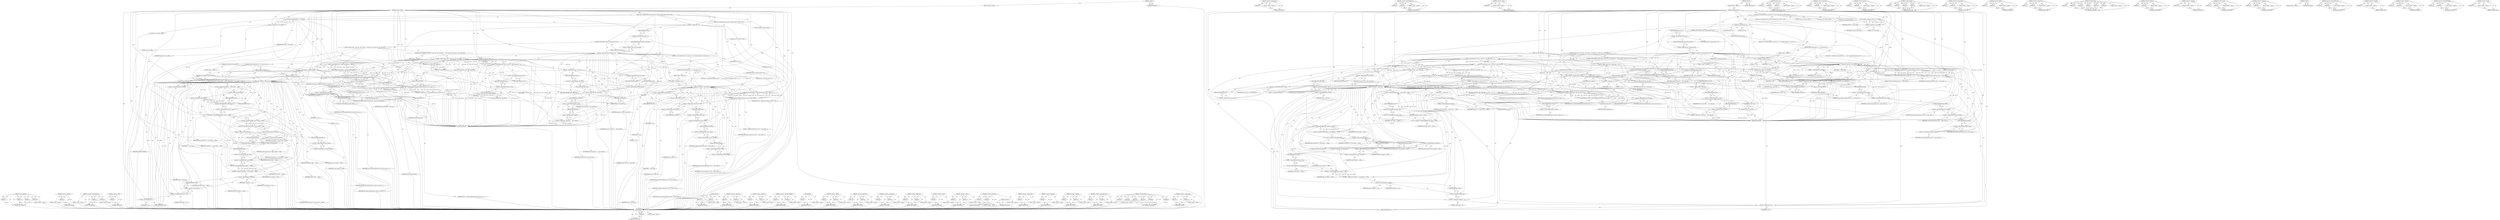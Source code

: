 digraph "&lt;operator&gt;.sizeOf" {
vulnerable_307 [label=<(METHOD,uvesafb_setpalette)>];
vulnerable_308 [label=<(PARAM,p1)>];
vulnerable_309 [label=<(PARAM,p2)>];
vulnerable_310 [label=<(PARAM,p3)>];
vulnerable_311 [label=<(PARAM,p4)>];
vulnerable_312 [label=<(BLOCK,&lt;empty&gt;,&lt;empty&gt;)>];
vulnerable_313 [label=<(METHOD_RETURN,ANY)>];
vulnerable_289 [label=<(METHOD,&lt;operator&gt;.logicalNot)>];
vulnerable_290 [label=<(PARAM,p1)>];
vulnerable_291 [label=<(BLOCK,&lt;empty&gt;,&lt;empty&gt;)>];
vulnerable_292 [label=<(METHOD_RETURN,ANY)>];
vulnerable_242 [label=<(METHOD,&lt;operator&gt;.indirectFieldAccess)>];
vulnerable_243 [label=<(PARAM,p1)>];
vulnerable_244 [label=<(PARAM,p2)>];
vulnerable_245 [label=<(BLOCK,&lt;empty&gt;,&lt;empty&gt;)>];
vulnerable_246 [label=<(METHOD_RETURN,ANY)>];
vulnerable_267 [label=<(METHOD,&lt;operator&gt;.minus)>];
vulnerable_268 [label=<(PARAM,p1)>];
vulnerable_269 [label=<(BLOCK,&lt;empty&gt;,&lt;empty&gt;)>];
vulnerable_270 [label=<(METHOD_RETURN,ANY)>];
vulnerable_6 [label=<(METHOD,&lt;global&gt;)<SUB>1</SUB>>];
vulnerable_7 [label=<(BLOCK,&lt;empty&gt;,&lt;empty&gt;)<SUB>1</SUB>>];
vulnerable_8 [label=<(METHOD,uvesafb_setcmap)<SUB>1</SUB>>];
vulnerable_9 [label=<(PARAM,struct fb_cmap *cmap)<SUB>1</SUB>>];
vulnerable_10 [label=<(PARAM,struct fb_info *info)<SUB>1</SUB>>];
vulnerable_11 [label=<(BLOCK,{
	struct uvesafb_pal_entry *entries;
	int shif...,{
	struct uvesafb_pal_entry *entries;
	int shif...)<SUB>2</SUB>>];
vulnerable_12 [label="<(LOCAL,struct uvesafb_pal_entry* entries: uvesafb_pal_entry*)<SUB>3</SUB>>"];
vulnerable_13 [label="<(LOCAL,int shift: int)<SUB>4</SUB>>"];
vulnerable_14 [label=<(&lt;operator&gt;.assignment,shift = 16 - dac_width)<SUB>4</SUB>>];
vulnerable_15 [label=<(IDENTIFIER,shift,shift = 16 - dac_width)<SUB>4</SUB>>];
vulnerable_16 [label=<(&lt;operator&gt;.subtraction,16 - dac_width)<SUB>4</SUB>>];
vulnerable_17 [label=<(LITERAL,16,16 - dac_width)<SUB>4</SUB>>];
vulnerable_18 [label=<(IDENTIFIER,dac_width,16 - dac_width)<SUB>4</SUB>>];
vulnerable_19 [label="<(LOCAL,int i: int)<SUB>5</SUB>>"];
vulnerable_20 [label="<(LOCAL,int err: int)<SUB>5</SUB>>"];
vulnerable_21 [label=<(&lt;operator&gt;.assignment,err = 0)<SUB>5</SUB>>];
vulnerable_22 [label=<(IDENTIFIER,err,err = 0)<SUB>5</SUB>>];
vulnerable_23 [label=<(LITERAL,0,err = 0)<SUB>5</SUB>>];
vulnerable_24 [label=<(CONTROL_STRUCTURE,IF,if (info-&gt;var.bits_per_pixel == 8))<SUB>7</SUB>>];
vulnerable_25 [label=<(&lt;operator&gt;.equals,info-&gt;var.bits_per_pixel == 8)<SUB>7</SUB>>];
vulnerable_26 [label=<(&lt;operator&gt;.fieldAccess,info-&gt;var.bits_per_pixel)<SUB>7</SUB>>];
vulnerable_27 [label=<(&lt;operator&gt;.indirectFieldAccess,info-&gt;var)<SUB>7</SUB>>];
vulnerable_28 [label=<(IDENTIFIER,info,info-&gt;var.bits_per_pixel == 8)<SUB>7</SUB>>];
vulnerable_29 [label=<(FIELD_IDENTIFIER,var,var)<SUB>7</SUB>>];
vulnerable_30 [label=<(FIELD_IDENTIFIER,bits_per_pixel,bits_per_pixel)<SUB>7</SUB>>];
vulnerable_31 [label=<(LITERAL,8,info-&gt;var.bits_per_pixel == 8)<SUB>7</SUB>>];
vulnerable_32 [label=<(BLOCK,{
		if (cmap-&gt;start + cmap-&gt;len &gt; info-&gt;cmap.st...,{
		if (cmap-&gt;start + cmap-&gt;len &gt; info-&gt;cmap.st...)<SUB>7</SUB>>];
vulnerable_33 [label=<(CONTROL_STRUCTURE,IF,if (cmap-&gt;start + cmap-&gt;len &gt; info-&gt;cmap.start +
 		    info-&gt;cmap.len || cmap-&gt;start &lt; info-&gt;cmap.start))<SUB>8</SUB>>];
vulnerable_34 [label=<(&lt;operator&gt;.logicalOr,cmap-&gt;start + cmap-&gt;len &gt; info-&gt;cmap.start +
 	...)<SUB>8</SUB>>];
vulnerable_35 [label=<(&lt;operator&gt;.greaterThan,cmap-&gt;start + cmap-&gt;len &gt; info-&gt;cmap.start +
 	...)<SUB>8</SUB>>];
vulnerable_36 [label=<(&lt;operator&gt;.addition,cmap-&gt;start + cmap-&gt;len)<SUB>8</SUB>>];
vulnerable_37 [label=<(&lt;operator&gt;.indirectFieldAccess,cmap-&gt;start)<SUB>8</SUB>>];
vulnerable_38 [label=<(IDENTIFIER,cmap,cmap-&gt;start + cmap-&gt;len)<SUB>8</SUB>>];
vulnerable_39 [label=<(FIELD_IDENTIFIER,start,start)<SUB>8</SUB>>];
vulnerable_40 [label=<(&lt;operator&gt;.indirectFieldAccess,cmap-&gt;len)<SUB>8</SUB>>];
vulnerable_41 [label=<(IDENTIFIER,cmap,cmap-&gt;start + cmap-&gt;len)<SUB>8</SUB>>];
vulnerable_42 [label=<(FIELD_IDENTIFIER,len,len)<SUB>8</SUB>>];
vulnerable_43 [label=<(&lt;operator&gt;.addition,info-&gt;cmap.start +
 		    info-&gt;cmap.len)<SUB>8</SUB>>];
vulnerable_44 [label=<(&lt;operator&gt;.fieldAccess,info-&gt;cmap.start)<SUB>8</SUB>>];
vulnerable_45 [label=<(&lt;operator&gt;.indirectFieldAccess,info-&gt;cmap)<SUB>8</SUB>>];
vulnerable_46 [label=<(IDENTIFIER,info,info-&gt;cmap.start +
 		    info-&gt;cmap.len)<SUB>8</SUB>>];
vulnerable_47 [label=<(FIELD_IDENTIFIER,cmap,cmap)<SUB>8</SUB>>];
vulnerable_48 [label=<(FIELD_IDENTIFIER,start,start)<SUB>8</SUB>>];
vulnerable_49 [label=<(&lt;operator&gt;.fieldAccess,info-&gt;cmap.len)<SUB>9</SUB>>];
vulnerable_50 [label=<(&lt;operator&gt;.indirectFieldAccess,info-&gt;cmap)<SUB>9</SUB>>];
vulnerable_51 [label=<(IDENTIFIER,info,info-&gt;cmap.start +
 		    info-&gt;cmap.len)<SUB>9</SUB>>];
vulnerable_52 [label=<(FIELD_IDENTIFIER,cmap,cmap)<SUB>9</SUB>>];
vulnerable_53 [label=<(FIELD_IDENTIFIER,len,len)<SUB>9</SUB>>];
vulnerable_54 [label=<(&lt;operator&gt;.lessThan,cmap-&gt;start &lt; info-&gt;cmap.start)<SUB>9</SUB>>];
vulnerable_55 [label=<(&lt;operator&gt;.indirectFieldAccess,cmap-&gt;start)<SUB>9</SUB>>];
vulnerable_56 [label=<(IDENTIFIER,cmap,cmap-&gt;start &lt; info-&gt;cmap.start)<SUB>9</SUB>>];
vulnerable_57 [label=<(FIELD_IDENTIFIER,start,start)<SUB>9</SUB>>];
vulnerable_58 [label=<(&lt;operator&gt;.fieldAccess,info-&gt;cmap.start)<SUB>9</SUB>>];
vulnerable_59 [label=<(&lt;operator&gt;.indirectFieldAccess,info-&gt;cmap)<SUB>9</SUB>>];
vulnerable_60 [label=<(IDENTIFIER,info,cmap-&gt;start &lt; info-&gt;cmap.start)<SUB>9</SUB>>];
vulnerable_61 [label=<(FIELD_IDENTIFIER,cmap,cmap)<SUB>9</SUB>>];
vulnerable_62 [label=<(FIELD_IDENTIFIER,start,start)<SUB>9</SUB>>];
vulnerable_63 [label=<(BLOCK,&lt;empty&gt;,&lt;empty&gt;)<SUB>10</SUB>>];
vulnerable_64 [label=<(RETURN,return -EINVAL;,return -EINVAL;)<SUB>10</SUB>>];
vulnerable_65 [label=<(&lt;operator&gt;.minus,-EINVAL)<SUB>10</SUB>>];
vulnerable_66 [label=<(IDENTIFIER,EINVAL,-EINVAL)<SUB>10</SUB>>];
vulnerable_67 [label=<(&lt;operator&gt;.assignment,entries = kmalloc(sizeof(*entries) * cmap-&gt;len,...)<SUB>12</SUB>>];
vulnerable_68 [label=<(IDENTIFIER,entries,entries = kmalloc(sizeof(*entries) * cmap-&gt;len,...)<SUB>12</SUB>>];
vulnerable_69 [label=<(kmalloc,kmalloc(sizeof(*entries) * cmap-&gt;len, GFP_KERNEL))<SUB>12</SUB>>];
vulnerable_70 [label=<(&lt;operator&gt;.multiplication,sizeof(*entries) * cmap-&gt;len)<SUB>12</SUB>>];
vulnerable_71 [label=<(&lt;operator&gt;.sizeOf,sizeof(*entries))<SUB>12</SUB>>];
vulnerable_72 [label=<(&lt;operator&gt;.indirection,*entries)<SUB>12</SUB>>];
vulnerable_73 [label=<(IDENTIFIER,entries,sizeof(*entries))<SUB>12</SUB>>];
vulnerable_74 [label=<(&lt;operator&gt;.indirectFieldAccess,cmap-&gt;len)<SUB>12</SUB>>];
vulnerable_75 [label=<(IDENTIFIER,cmap,sizeof(*entries) * cmap-&gt;len)<SUB>12</SUB>>];
vulnerable_76 [label=<(FIELD_IDENTIFIER,len,len)<SUB>12</SUB>>];
vulnerable_77 [label=<(IDENTIFIER,GFP_KERNEL,kmalloc(sizeof(*entries) * cmap-&gt;len, GFP_KERNEL))<SUB>12</SUB>>];
vulnerable_78 [label=<(CONTROL_STRUCTURE,IF,if (!entries))<SUB>13</SUB>>];
vulnerable_79 [label=<(&lt;operator&gt;.logicalNot,!entries)<SUB>13</SUB>>];
vulnerable_80 [label=<(IDENTIFIER,entries,!entries)<SUB>13</SUB>>];
vulnerable_81 [label=<(BLOCK,&lt;empty&gt;,&lt;empty&gt;)<SUB>14</SUB>>];
vulnerable_82 [label=<(RETURN,return -ENOMEM;,return -ENOMEM;)<SUB>14</SUB>>];
vulnerable_83 [label=<(&lt;operator&gt;.minus,-ENOMEM)<SUB>14</SUB>>];
vulnerable_84 [label=<(IDENTIFIER,ENOMEM,-ENOMEM)<SUB>14</SUB>>];
vulnerable_85 [label=<(CONTROL_STRUCTURE,FOR,for (i = 0;i &lt; cmap-&gt;len;i++))<SUB>16</SUB>>];
vulnerable_86 [label=<(BLOCK,&lt;empty&gt;,&lt;empty&gt;)<SUB>16</SUB>>];
vulnerable_87 [label=<(&lt;operator&gt;.assignment,i = 0)<SUB>16</SUB>>];
vulnerable_88 [label=<(IDENTIFIER,i,i = 0)<SUB>16</SUB>>];
vulnerable_89 [label=<(LITERAL,0,i = 0)<SUB>16</SUB>>];
vulnerable_90 [label=<(&lt;operator&gt;.lessThan,i &lt; cmap-&gt;len)<SUB>16</SUB>>];
vulnerable_91 [label=<(IDENTIFIER,i,i &lt; cmap-&gt;len)<SUB>16</SUB>>];
vulnerable_92 [label=<(&lt;operator&gt;.indirectFieldAccess,cmap-&gt;len)<SUB>16</SUB>>];
vulnerable_93 [label=<(IDENTIFIER,cmap,i &lt; cmap-&gt;len)<SUB>16</SUB>>];
vulnerable_94 [label=<(FIELD_IDENTIFIER,len,len)<SUB>16</SUB>>];
vulnerable_95 [label=<(&lt;operator&gt;.postIncrement,i++)<SUB>16</SUB>>];
vulnerable_96 [label=<(IDENTIFIER,i,i++)<SUB>16</SUB>>];
vulnerable_97 [label=<(BLOCK,{
			entries[i].red   = cmap-&gt;red[i]   &gt;&gt; shift...,{
			entries[i].red   = cmap-&gt;red[i]   &gt;&gt; shift...)<SUB>16</SUB>>];
vulnerable_98 [label=<(&lt;operator&gt;.assignment,entries[i].red   = cmap-&gt;red[i]   &gt;&gt; shift)<SUB>17</SUB>>];
vulnerable_99 [label=<(&lt;operator&gt;.fieldAccess,entries[i].red)<SUB>17</SUB>>];
vulnerable_100 [label=<(&lt;operator&gt;.indirectIndexAccess,entries[i])<SUB>17</SUB>>];
vulnerable_101 [label=<(IDENTIFIER,entries,entries[i].red   = cmap-&gt;red[i]   &gt;&gt; shift)<SUB>17</SUB>>];
vulnerable_102 [label=<(IDENTIFIER,i,entries[i].red   = cmap-&gt;red[i]   &gt;&gt; shift)<SUB>17</SUB>>];
vulnerable_103 [label=<(FIELD_IDENTIFIER,red,red)<SUB>17</SUB>>];
vulnerable_104 [label=<(&lt;operator&gt;.arithmeticShiftRight,cmap-&gt;red[i]   &gt;&gt; shift)<SUB>17</SUB>>];
vulnerable_105 [label=<(&lt;operator&gt;.indirectIndexAccess,cmap-&gt;red[i])<SUB>17</SUB>>];
vulnerable_106 [label=<(&lt;operator&gt;.indirectFieldAccess,cmap-&gt;red)<SUB>17</SUB>>];
vulnerable_107 [label=<(IDENTIFIER,cmap,cmap-&gt;red[i]   &gt;&gt; shift)<SUB>17</SUB>>];
vulnerable_108 [label=<(FIELD_IDENTIFIER,red,red)<SUB>17</SUB>>];
vulnerable_109 [label=<(IDENTIFIER,i,cmap-&gt;red[i]   &gt;&gt; shift)<SUB>17</SUB>>];
vulnerable_110 [label=<(IDENTIFIER,shift,cmap-&gt;red[i]   &gt;&gt; shift)<SUB>17</SUB>>];
vulnerable_111 [label=<(&lt;operator&gt;.assignment,entries[i].green = cmap-&gt;green[i] &gt;&gt; shift)<SUB>18</SUB>>];
vulnerable_112 [label=<(&lt;operator&gt;.fieldAccess,entries[i].green)<SUB>18</SUB>>];
vulnerable_113 [label=<(&lt;operator&gt;.indirectIndexAccess,entries[i])<SUB>18</SUB>>];
vulnerable_114 [label=<(IDENTIFIER,entries,entries[i].green = cmap-&gt;green[i] &gt;&gt; shift)<SUB>18</SUB>>];
vulnerable_115 [label=<(IDENTIFIER,i,entries[i].green = cmap-&gt;green[i] &gt;&gt; shift)<SUB>18</SUB>>];
vulnerable_116 [label=<(FIELD_IDENTIFIER,green,green)<SUB>18</SUB>>];
vulnerable_117 [label=<(&lt;operator&gt;.arithmeticShiftRight,cmap-&gt;green[i] &gt;&gt; shift)<SUB>18</SUB>>];
vulnerable_118 [label=<(&lt;operator&gt;.indirectIndexAccess,cmap-&gt;green[i])<SUB>18</SUB>>];
vulnerable_119 [label=<(&lt;operator&gt;.indirectFieldAccess,cmap-&gt;green)<SUB>18</SUB>>];
vulnerable_120 [label=<(IDENTIFIER,cmap,cmap-&gt;green[i] &gt;&gt; shift)<SUB>18</SUB>>];
vulnerable_121 [label=<(FIELD_IDENTIFIER,green,green)<SUB>18</SUB>>];
vulnerable_122 [label=<(IDENTIFIER,i,cmap-&gt;green[i] &gt;&gt; shift)<SUB>18</SUB>>];
vulnerable_123 [label=<(IDENTIFIER,shift,cmap-&gt;green[i] &gt;&gt; shift)<SUB>18</SUB>>];
vulnerable_124 [label=<(&lt;operator&gt;.assignment,entries[i].blue  = cmap-&gt;blue[i]  &gt;&gt; shift)<SUB>19</SUB>>];
vulnerable_125 [label=<(&lt;operator&gt;.fieldAccess,entries[i].blue)<SUB>19</SUB>>];
vulnerable_126 [label=<(&lt;operator&gt;.indirectIndexAccess,entries[i])<SUB>19</SUB>>];
vulnerable_127 [label=<(IDENTIFIER,entries,entries[i].blue  = cmap-&gt;blue[i]  &gt;&gt; shift)<SUB>19</SUB>>];
vulnerable_128 [label=<(IDENTIFIER,i,entries[i].blue  = cmap-&gt;blue[i]  &gt;&gt; shift)<SUB>19</SUB>>];
vulnerable_129 [label=<(FIELD_IDENTIFIER,blue,blue)<SUB>19</SUB>>];
vulnerable_130 [label=<(&lt;operator&gt;.arithmeticShiftRight,cmap-&gt;blue[i]  &gt;&gt; shift)<SUB>19</SUB>>];
vulnerable_131 [label=<(&lt;operator&gt;.indirectIndexAccess,cmap-&gt;blue[i])<SUB>19</SUB>>];
vulnerable_132 [label=<(&lt;operator&gt;.indirectFieldAccess,cmap-&gt;blue)<SUB>19</SUB>>];
vulnerable_133 [label=<(IDENTIFIER,cmap,cmap-&gt;blue[i]  &gt;&gt; shift)<SUB>19</SUB>>];
vulnerable_134 [label=<(FIELD_IDENTIFIER,blue,blue)<SUB>19</SUB>>];
vulnerable_135 [label=<(IDENTIFIER,i,cmap-&gt;blue[i]  &gt;&gt; shift)<SUB>19</SUB>>];
vulnerable_136 [label=<(IDENTIFIER,shift,cmap-&gt;blue[i]  &gt;&gt; shift)<SUB>19</SUB>>];
vulnerable_137 [label=<(&lt;operator&gt;.assignment,entries[i].pad   = 0)<SUB>20</SUB>>];
vulnerable_138 [label=<(&lt;operator&gt;.fieldAccess,entries[i].pad)<SUB>20</SUB>>];
vulnerable_139 [label=<(&lt;operator&gt;.indirectIndexAccess,entries[i])<SUB>20</SUB>>];
vulnerable_140 [label=<(IDENTIFIER,entries,entries[i].pad   = 0)<SUB>20</SUB>>];
vulnerable_141 [label=<(IDENTIFIER,i,entries[i].pad   = 0)<SUB>20</SUB>>];
vulnerable_142 [label=<(FIELD_IDENTIFIER,pad,pad)<SUB>20</SUB>>];
vulnerable_143 [label=<(LITERAL,0,entries[i].pad   = 0)<SUB>20</SUB>>];
vulnerable_144 [label=<(&lt;operator&gt;.assignment,err = uvesafb_setpalette(entries, cmap-&gt;len, cm...)<SUB>22</SUB>>];
vulnerable_145 [label=<(IDENTIFIER,err,err = uvesafb_setpalette(entries, cmap-&gt;len, cm...)<SUB>22</SUB>>];
vulnerable_146 [label=<(uvesafb_setpalette,uvesafb_setpalette(entries, cmap-&gt;len, cmap-&gt;st...)<SUB>22</SUB>>];
vulnerable_147 [label=<(IDENTIFIER,entries,uvesafb_setpalette(entries, cmap-&gt;len, cmap-&gt;st...)<SUB>22</SUB>>];
vulnerable_148 [label=<(&lt;operator&gt;.indirectFieldAccess,cmap-&gt;len)<SUB>22</SUB>>];
vulnerable_149 [label=<(IDENTIFIER,cmap,uvesafb_setpalette(entries, cmap-&gt;len, cmap-&gt;st...)<SUB>22</SUB>>];
vulnerable_150 [label=<(FIELD_IDENTIFIER,len,len)<SUB>22</SUB>>];
vulnerable_151 [label=<(&lt;operator&gt;.indirectFieldAccess,cmap-&gt;start)<SUB>22</SUB>>];
vulnerable_152 [label=<(IDENTIFIER,cmap,uvesafb_setpalette(entries, cmap-&gt;len, cmap-&gt;st...)<SUB>22</SUB>>];
vulnerable_153 [label=<(FIELD_IDENTIFIER,start,start)<SUB>22</SUB>>];
vulnerable_154 [label=<(IDENTIFIER,info,uvesafb_setpalette(entries, cmap-&gt;len, cmap-&gt;st...)<SUB>22</SUB>>];
vulnerable_155 [label=<(kfree,kfree(entries))<SUB>23</SUB>>];
vulnerable_156 [label=<(IDENTIFIER,entries,kfree(entries))<SUB>23</SUB>>];
vulnerable_157 [label=<(CONTROL_STRUCTURE,ELSE,else)<SUB>24</SUB>>];
vulnerable_158 [label=<(BLOCK,{
		/*
		 * For modes with bpp &gt; 8, we only set...,{
		/*
		 * For modes with bpp &gt; 8, we only set...)<SUB>24</SUB>>];
vulnerable_159 [label=<(CONTROL_STRUCTURE,FOR,for (i = 0;i &lt; cmap-&gt;len;i++))<SUB>30</SUB>>];
vulnerable_160 [label=<(BLOCK,&lt;empty&gt;,&lt;empty&gt;)<SUB>30</SUB>>];
vulnerable_161 [label=<(&lt;operator&gt;.assignment,i = 0)<SUB>30</SUB>>];
vulnerable_162 [label=<(IDENTIFIER,i,i = 0)<SUB>30</SUB>>];
vulnerable_163 [label=<(LITERAL,0,i = 0)<SUB>30</SUB>>];
vulnerable_164 [label=<(&lt;operator&gt;.lessThan,i &lt; cmap-&gt;len)<SUB>30</SUB>>];
vulnerable_165 [label=<(IDENTIFIER,i,i &lt; cmap-&gt;len)<SUB>30</SUB>>];
vulnerable_166 [label=<(&lt;operator&gt;.indirectFieldAccess,cmap-&gt;len)<SUB>30</SUB>>];
vulnerable_167 [label=<(IDENTIFIER,cmap,i &lt; cmap-&gt;len)<SUB>30</SUB>>];
vulnerable_168 [label=<(FIELD_IDENTIFIER,len,len)<SUB>30</SUB>>];
vulnerable_169 [label=<(&lt;operator&gt;.postIncrement,i++)<SUB>30</SUB>>];
vulnerable_170 [label=<(IDENTIFIER,i,i++)<SUB>30</SUB>>];
vulnerable_171 [label=<(BLOCK,{
			err |= uvesafb_setcolreg(cmap-&gt;start + i, ...,{
			err |= uvesafb_setcolreg(cmap-&gt;start + i, ...)<SUB>30</SUB>>];
vulnerable_172 [label=<(&lt;operators&gt;.assignmentOr,err |= uvesafb_setcolreg(cmap-&gt;start + i, cmap-...)<SUB>31</SUB>>];
vulnerable_173 [label=<(IDENTIFIER,err,err |= uvesafb_setcolreg(cmap-&gt;start + i, cmap-...)<SUB>31</SUB>>];
vulnerable_174 [label=<(uvesafb_setcolreg,uvesafb_setcolreg(cmap-&gt;start + i, cmap-&gt;red[i]...)<SUB>31</SUB>>];
vulnerable_175 [label=<(&lt;operator&gt;.addition,cmap-&gt;start + i)<SUB>31</SUB>>];
vulnerable_176 [label=<(&lt;operator&gt;.indirectFieldAccess,cmap-&gt;start)<SUB>31</SUB>>];
vulnerable_177 [label=<(IDENTIFIER,cmap,cmap-&gt;start + i)<SUB>31</SUB>>];
vulnerable_178 [label=<(FIELD_IDENTIFIER,start,start)<SUB>31</SUB>>];
vulnerable_179 [label=<(IDENTIFIER,i,cmap-&gt;start + i)<SUB>31</SUB>>];
vulnerable_180 [label=<(&lt;operator&gt;.indirectIndexAccess,cmap-&gt;red[i])<SUB>31</SUB>>];
vulnerable_181 [label=<(&lt;operator&gt;.indirectFieldAccess,cmap-&gt;red)<SUB>31</SUB>>];
vulnerable_182 [label=<(IDENTIFIER,cmap,uvesafb_setcolreg(cmap-&gt;start + i, cmap-&gt;red[i]...)<SUB>31</SUB>>];
vulnerable_183 [label=<(FIELD_IDENTIFIER,red,red)<SUB>31</SUB>>];
vulnerable_184 [label=<(IDENTIFIER,i,uvesafb_setcolreg(cmap-&gt;start + i, cmap-&gt;red[i]...)<SUB>31</SUB>>];
vulnerable_185 [label=<(&lt;operator&gt;.indirectIndexAccess,cmap-&gt;green[i])<SUB>32</SUB>>];
vulnerable_186 [label=<(&lt;operator&gt;.indirectFieldAccess,cmap-&gt;green)<SUB>32</SUB>>];
vulnerable_187 [label=<(IDENTIFIER,cmap,uvesafb_setcolreg(cmap-&gt;start + i, cmap-&gt;red[i]...)<SUB>32</SUB>>];
vulnerable_188 [label=<(FIELD_IDENTIFIER,green,green)<SUB>32</SUB>>];
vulnerable_189 [label=<(IDENTIFIER,i,uvesafb_setcolreg(cmap-&gt;start + i, cmap-&gt;red[i]...)<SUB>32</SUB>>];
vulnerable_190 [label=<(&lt;operator&gt;.indirectIndexAccess,cmap-&gt;blue[i])<SUB>32</SUB>>];
vulnerable_191 [label=<(&lt;operator&gt;.indirectFieldAccess,cmap-&gt;blue)<SUB>32</SUB>>];
vulnerable_192 [label=<(IDENTIFIER,cmap,uvesafb_setcolreg(cmap-&gt;start + i, cmap-&gt;red[i]...)<SUB>32</SUB>>];
vulnerable_193 [label=<(FIELD_IDENTIFIER,blue,blue)<SUB>32</SUB>>];
vulnerable_194 [label=<(IDENTIFIER,i,uvesafb_setcolreg(cmap-&gt;start + i, cmap-&gt;red[i]...)<SUB>32</SUB>>];
vulnerable_195 [label=<(LITERAL,0,uvesafb_setcolreg(cmap-&gt;start + i, cmap-&gt;red[i]...)<SUB>33</SUB>>];
vulnerable_196 [label=<(IDENTIFIER,info,uvesafb_setcolreg(cmap-&gt;start + i, cmap-&gt;red[i]...)<SUB>33</SUB>>];
vulnerable_197 [label=<(RETURN,return err;,return err;)<SUB>36</SUB>>];
vulnerable_198 [label=<(IDENTIFIER,err,return err;)<SUB>36</SUB>>];
vulnerable_199 [label=<(METHOD_RETURN,int)<SUB>1</SUB>>];
vulnerable_201 [label=<(METHOD_RETURN,ANY)<SUB>1</SUB>>];
vulnerable_271 [label=<(METHOD,kmalloc)>];
vulnerable_272 [label=<(PARAM,p1)>];
vulnerable_273 [label=<(PARAM,p2)>];
vulnerable_274 [label=<(BLOCK,&lt;empty&gt;,&lt;empty&gt;)>];
vulnerable_275 [label=<(METHOD_RETURN,ANY)>];
vulnerable_227 [label=<(METHOD,&lt;operator&gt;.subtraction)>];
vulnerable_228 [label=<(PARAM,p1)>];
vulnerable_229 [label=<(PARAM,p2)>];
vulnerable_230 [label=<(BLOCK,&lt;empty&gt;,&lt;empty&gt;)>];
vulnerable_231 [label=<(METHOD_RETURN,ANY)>];
vulnerable_262 [label=<(METHOD,&lt;operator&gt;.lessThan)>];
vulnerable_263 [label=<(PARAM,p1)>];
vulnerable_264 [label=<(PARAM,p2)>];
vulnerable_265 [label=<(BLOCK,&lt;empty&gt;,&lt;empty&gt;)>];
vulnerable_266 [label=<(METHOD_RETURN,ANY)>];
vulnerable_302 [label=<(METHOD,&lt;operator&gt;.arithmeticShiftRight)>];
vulnerable_303 [label=<(PARAM,p1)>];
vulnerable_304 [label=<(PARAM,p2)>];
vulnerable_305 [label=<(BLOCK,&lt;empty&gt;,&lt;empty&gt;)>];
vulnerable_306 [label=<(METHOD_RETURN,ANY)>];
vulnerable_314 [label=<(METHOD,kfree)>];
vulnerable_315 [label=<(PARAM,p1)>];
vulnerable_316 [label=<(BLOCK,&lt;empty&gt;,&lt;empty&gt;)>];
vulnerable_317 [label=<(METHOD_RETURN,ANY)>];
vulnerable_257 [label=<(METHOD,&lt;operator&gt;.addition)>];
vulnerable_258 [label=<(PARAM,p1)>];
vulnerable_259 [label=<(PARAM,p2)>];
vulnerable_260 [label=<(BLOCK,&lt;empty&gt;,&lt;empty&gt;)>];
vulnerable_261 [label=<(METHOD_RETURN,ANY)>];
vulnerable_252 [label=<(METHOD,&lt;operator&gt;.greaterThan)>];
vulnerable_253 [label=<(PARAM,p1)>];
vulnerable_254 [label=<(PARAM,p2)>];
vulnerable_255 [label=<(BLOCK,&lt;empty&gt;,&lt;empty&gt;)>];
vulnerable_256 [label=<(METHOD_RETURN,ANY)>];
vulnerable_318 [label=<(METHOD,&lt;operators&gt;.assignmentOr)>];
vulnerable_319 [label=<(PARAM,p1)>];
vulnerable_320 [label=<(PARAM,p2)>];
vulnerable_321 [label=<(BLOCK,&lt;empty&gt;,&lt;empty&gt;)>];
vulnerable_322 [label=<(METHOD_RETURN,ANY)>];
vulnerable_237 [label=<(METHOD,&lt;operator&gt;.fieldAccess)>];
vulnerable_238 [label=<(PARAM,p1)>];
vulnerable_239 [label=<(PARAM,p2)>];
vulnerable_240 [label=<(BLOCK,&lt;empty&gt;,&lt;empty&gt;)>];
vulnerable_241 [label=<(METHOD_RETURN,ANY)>];
vulnerable_281 [label=<(METHOD,&lt;operator&gt;.sizeOf)>];
vulnerable_282 [label=<(PARAM,p1)>];
vulnerable_283 [label=<(BLOCK,&lt;empty&gt;,&lt;empty&gt;)>];
vulnerable_284 [label=<(METHOD_RETURN,ANY)>];
vulnerable_232 [label=<(METHOD,&lt;operator&gt;.equals)>];
vulnerable_233 [label=<(PARAM,p1)>];
vulnerable_234 [label=<(PARAM,p2)>];
vulnerable_235 [label=<(BLOCK,&lt;empty&gt;,&lt;empty&gt;)>];
vulnerable_236 [label=<(METHOD_RETURN,ANY)>];
vulnerable_222 [label=<(METHOD,&lt;operator&gt;.assignment)>];
vulnerable_223 [label=<(PARAM,p1)>];
vulnerable_224 [label=<(PARAM,p2)>];
vulnerable_225 [label=<(BLOCK,&lt;empty&gt;,&lt;empty&gt;)>];
vulnerable_226 [label=<(METHOD_RETURN,ANY)>];
vulnerable_216 [label=<(METHOD,&lt;global&gt;)<SUB>1</SUB>>];
vulnerable_217 [label=<(BLOCK,&lt;empty&gt;,&lt;empty&gt;)>];
vulnerable_218 [label=<(METHOD_RETURN,ANY)>];
vulnerable_293 [label=<(METHOD,&lt;operator&gt;.postIncrement)>];
vulnerable_294 [label=<(PARAM,p1)>];
vulnerable_295 [label=<(BLOCK,&lt;empty&gt;,&lt;empty&gt;)>];
vulnerable_296 [label=<(METHOD_RETURN,ANY)>];
vulnerable_285 [label=<(METHOD,&lt;operator&gt;.indirection)>];
vulnerable_286 [label=<(PARAM,p1)>];
vulnerable_287 [label=<(BLOCK,&lt;empty&gt;,&lt;empty&gt;)>];
vulnerable_288 [label=<(METHOD_RETURN,ANY)>];
vulnerable_247 [label=<(METHOD,&lt;operator&gt;.logicalOr)>];
vulnerable_248 [label=<(PARAM,p1)>];
vulnerable_249 [label=<(PARAM,p2)>];
vulnerable_250 [label=<(BLOCK,&lt;empty&gt;,&lt;empty&gt;)>];
vulnerable_251 [label=<(METHOD_RETURN,ANY)>];
vulnerable_297 [label=<(METHOD,&lt;operator&gt;.indirectIndexAccess)>];
vulnerable_298 [label=<(PARAM,p1)>];
vulnerable_299 [label=<(PARAM,p2)>];
vulnerable_300 [label=<(BLOCK,&lt;empty&gt;,&lt;empty&gt;)>];
vulnerable_301 [label=<(METHOD_RETURN,ANY)>];
vulnerable_323 [label=<(METHOD,uvesafb_setcolreg)>];
vulnerable_324 [label=<(PARAM,p1)>];
vulnerable_325 [label=<(PARAM,p2)>];
vulnerable_326 [label=<(PARAM,p3)>];
vulnerable_327 [label=<(PARAM,p4)>];
vulnerable_328 [label=<(PARAM,p5)>];
vulnerable_329 [label=<(PARAM,p6)>];
vulnerable_330 [label=<(BLOCK,&lt;empty&gt;,&lt;empty&gt;)>];
vulnerable_331 [label=<(METHOD_RETURN,ANY)>];
vulnerable_276 [label=<(METHOD,&lt;operator&gt;.multiplication)>];
vulnerable_277 [label=<(PARAM,p1)>];
vulnerable_278 [label=<(PARAM,p2)>];
vulnerable_279 [label=<(BLOCK,&lt;empty&gt;,&lt;empty&gt;)>];
vulnerable_280 [label=<(METHOD_RETURN,ANY)>];
fixed_309 [label=<(METHOD,kfree)>];
fixed_310 [label=<(PARAM,p1)>];
fixed_311 [label=<(BLOCK,&lt;empty&gt;,&lt;empty&gt;)>];
fixed_312 [label=<(METHOD_RETURN,ANY)>];
fixed_288 [label=<(METHOD,&lt;operator&gt;.postIncrement)>];
fixed_289 [label=<(PARAM,p1)>];
fixed_290 [label=<(BLOCK,&lt;empty&gt;,&lt;empty&gt;)>];
fixed_291 [label=<(METHOD_RETURN,ANY)>];
fixed_241 [label=<(METHOD,&lt;operator&gt;.indirectFieldAccess)>];
fixed_242 [label=<(PARAM,p1)>];
fixed_243 [label=<(PARAM,p2)>];
fixed_244 [label=<(BLOCK,&lt;empty&gt;,&lt;empty&gt;)>];
fixed_245 [label=<(METHOD_RETURN,ANY)>];
fixed_266 [label=<(METHOD,&lt;operator&gt;.minus)>];
fixed_267 [label=<(PARAM,p1)>];
fixed_268 [label=<(BLOCK,&lt;empty&gt;,&lt;empty&gt;)>];
fixed_269 [label=<(METHOD_RETURN,ANY)>];
fixed_6 [label=<(METHOD,&lt;global&gt;)<SUB>1</SUB>>];
fixed_7 [label=<(BLOCK,&lt;empty&gt;,&lt;empty&gt;)<SUB>1</SUB>>];
fixed_8 [label=<(METHOD,uvesafb_setcmap)<SUB>1</SUB>>];
fixed_9 [label=<(PARAM,struct fb_cmap *cmap)<SUB>1</SUB>>];
fixed_10 [label=<(PARAM,struct fb_info *info)<SUB>1</SUB>>];
fixed_11 [label=<(BLOCK,{
	struct uvesafb_pal_entry *entries;
	int shif...,{
	struct uvesafb_pal_entry *entries;
	int shif...)<SUB>2</SUB>>];
fixed_12 [label="<(LOCAL,struct uvesafb_pal_entry* entries: uvesafb_pal_entry*)<SUB>3</SUB>>"];
fixed_13 [label="<(LOCAL,int shift: int)<SUB>4</SUB>>"];
fixed_14 [label=<(&lt;operator&gt;.assignment,shift = 16 - dac_width)<SUB>4</SUB>>];
fixed_15 [label=<(IDENTIFIER,shift,shift = 16 - dac_width)<SUB>4</SUB>>];
fixed_16 [label=<(&lt;operator&gt;.subtraction,16 - dac_width)<SUB>4</SUB>>];
fixed_17 [label=<(LITERAL,16,16 - dac_width)<SUB>4</SUB>>];
fixed_18 [label=<(IDENTIFIER,dac_width,16 - dac_width)<SUB>4</SUB>>];
fixed_19 [label="<(LOCAL,int i: int)<SUB>5</SUB>>"];
fixed_20 [label="<(LOCAL,int err: int)<SUB>5</SUB>>"];
fixed_21 [label=<(&lt;operator&gt;.assignment,err = 0)<SUB>5</SUB>>];
fixed_22 [label=<(IDENTIFIER,err,err = 0)<SUB>5</SUB>>];
fixed_23 [label=<(LITERAL,0,err = 0)<SUB>5</SUB>>];
fixed_24 [label=<(CONTROL_STRUCTURE,IF,if (info-&gt;var.bits_per_pixel == 8))<SUB>7</SUB>>];
fixed_25 [label=<(&lt;operator&gt;.equals,info-&gt;var.bits_per_pixel == 8)<SUB>7</SUB>>];
fixed_26 [label=<(&lt;operator&gt;.fieldAccess,info-&gt;var.bits_per_pixel)<SUB>7</SUB>>];
fixed_27 [label=<(&lt;operator&gt;.indirectFieldAccess,info-&gt;var)<SUB>7</SUB>>];
fixed_28 [label=<(IDENTIFIER,info,info-&gt;var.bits_per_pixel == 8)<SUB>7</SUB>>];
fixed_29 [label=<(FIELD_IDENTIFIER,var,var)<SUB>7</SUB>>];
fixed_30 [label=<(FIELD_IDENTIFIER,bits_per_pixel,bits_per_pixel)<SUB>7</SUB>>];
fixed_31 [label=<(LITERAL,8,info-&gt;var.bits_per_pixel == 8)<SUB>7</SUB>>];
fixed_32 [label=<(BLOCK,{
		if (cmap-&gt;start + cmap-&gt;len &gt; info-&gt;cmap.st...,{
		if (cmap-&gt;start + cmap-&gt;len &gt; info-&gt;cmap.st...)<SUB>7</SUB>>];
fixed_33 [label=<(CONTROL_STRUCTURE,IF,if (cmap-&gt;start + cmap-&gt;len &gt; info-&gt;cmap.start +
 		    info-&gt;cmap.len || cmap-&gt;start &lt; info-&gt;cmap.start))<SUB>8</SUB>>];
fixed_34 [label=<(&lt;operator&gt;.logicalOr,cmap-&gt;start + cmap-&gt;len &gt; info-&gt;cmap.start +
 	...)<SUB>8</SUB>>];
fixed_35 [label=<(&lt;operator&gt;.greaterThan,cmap-&gt;start + cmap-&gt;len &gt; info-&gt;cmap.start +
 	...)<SUB>8</SUB>>];
fixed_36 [label=<(&lt;operator&gt;.addition,cmap-&gt;start + cmap-&gt;len)<SUB>8</SUB>>];
fixed_37 [label=<(&lt;operator&gt;.indirectFieldAccess,cmap-&gt;start)<SUB>8</SUB>>];
fixed_38 [label=<(IDENTIFIER,cmap,cmap-&gt;start + cmap-&gt;len)<SUB>8</SUB>>];
fixed_39 [label=<(FIELD_IDENTIFIER,start,start)<SUB>8</SUB>>];
fixed_40 [label=<(&lt;operator&gt;.indirectFieldAccess,cmap-&gt;len)<SUB>8</SUB>>];
fixed_41 [label=<(IDENTIFIER,cmap,cmap-&gt;start + cmap-&gt;len)<SUB>8</SUB>>];
fixed_42 [label=<(FIELD_IDENTIFIER,len,len)<SUB>8</SUB>>];
fixed_43 [label=<(&lt;operator&gt;.addition,info-&gt;cmap.start +
 		    info-&gt;cmap.len)<SUB>8</SUB>>];
fixed_44 [label=<(&lt;operator&gt;.fieldAccess,info-&gt;cmap.start)<SUB>8</SUB>>];
fixed_45 [label=<(&lt;operator&gt;.indirectFieldAccess,info-&gt;cmap)<SUB>8</SUB>>];
fixed_46 [label=<(IDENTIFIER,info,info-&gt;cmap.start +
 		    info-&gt;cmap.len)<SUB>8</SUB>>];
fixed_47 [label=<(FIELD_IDENTIFIER,cmap,cmap)<SUB>8</SUB>>];
fixed_48 [label=<(FIELD_IDENTIFIER,start,start)<SUB>8</SUB>>];
fixed_49 [label=<(&lt;operator&gt;.fieldAccess,info-&gt;cmap.len)<SUB>9</SUB>>];
fixed_50 [label=<(&lt;operator&gt;.indirectFieldAccess,info-&gt;cmap)<SUB>9</SUB>>];
fixed_51 [label=<(IDENTIFIER,info,info-&gt;cmap.start +
 		    info-&gt;cmap.len)<SUB>9</SUB>>];
fixed_52 [label=<(FIELD_IDENTIFIER,cmap,cmap)<SUB>9</SUB>>];
fixed_53 [label=<(FIELD_IDENTIFIER,len,len)<SUB>9</SUB>>];
fixed_54 [label=<(&lt;operator&gt;.lessThan,cmap-&gt;start &lt; info-&gt;cmap.start)<SUB>9</SUB>>];
fixed_55 [label=<(&lt;operator&gt;.indirectFieldAccess,cmap-&gt;start)<SUB>9</SUB>>];
fixed_56 [label=<(IDENTIFIER,cmap,cmap-&gt;start &lt; info-&gt;cmap.start)<SUB>9</SUB>>];
fixed_57 [label=<(FIELD_IDENTIFIER,start,start)<SUB>9</SUB>>];
fixed_58 [label=<(&lt;operator&gt;.fieldAccess,info-&gt;cmap.start)<SUB>9</SUB>>];
fixed_59 [label=<(&lt;operator&gt;.indirectFieldAccess,info-&gt;cmap)<SUB>9</SUB>>];
fixed_60 [label=<(IDENTIFIER,info,cmap-&gt;start &lt; info-&gt;cmap.start)<SUB>9</SUB>>];
fixed_61 [label=<(FIELD_IDENTIFIER,cmap,cmap)<SUB>9</SUB>>];
fixed_62 [label=<(FIELD_IDENTIFIER,start,start)<SUB>9</SUB>>];
fixed_63 [label=<(BLOCK,&lt;empty&gt;,&lt;empty&gt;)<SUB>10</SUB>>];
fixed_64 [label=<(RETURN,return -EINVAL;,return -EINVAL;)<SUB>10</SUB>>];
fixed_65 [label=<(&lt;operator&gt;.minus,-EINVAL)<SUB>10</SUB>>];
fixed_66 [label=<(IDENTIFIER,EINVAL,-EINVAL)<SUB>10</SUB>>];
fixed_67 [label=<(&lt;operator&gt;.assignment,entries = kmalloc_array(cmap-&gt;len, sizeof(*entr...)<SUB>12</SUB>>];
fixed_68 [label=<(IDENTIFIER,entries,entries = kmalloc_array(cmap-&gt;len, sizeof(*entr...)<SUB>12</SUB>>];
fixed_69 [label=<(kmalloc_array,kmalloc_array(cmap-&gt;len, sizeof(*entries),
				...)<SUB>12</SUB>>];
fixed_70 [label=<(&lt;operator&gt;.indirectFieldAccess,cmap-&gt;len)<SUB>12</SUB>>];
fixed_71 [label=<(IDENTIFIER,cmap,kmalloc_array(cmap-&gt;len, sizeof(*entries),
				...)<SUB>12</SUB>>];
fixed_72 [label=<(FIELD_IDENTIFIER,len,len)<SUB>12</SUB>>];
fixed_73 [label=<(&lt;operator&gt;.sizeOf,sizeof(*entries))<SUB>12</SUB>>];
fixed_74 [label=<(&lt;operator&gt;.indirection,*entries)<SUB>12</SUB>>];
fixed_75 [label=<(IDENTIFIER,entries,sizeof(*entries))<SUB>12</SUB>>];
fixed_76 [label=<(IDENTIFIER,GFP_KERNEL,kmalloc_array(cmap-&gt;len, sizeof(*entries),
				...)<SUB>13</SUB>>];
fixed_77 [label=<(CONTROL_STRUCTURE,IF,if (!entries))<SUB>14</SUB>>];
fixed_78 [label=<(&lt;operator&gt;.logicalNot,!entries)<SUB>14</SUB>>];
fixed_79 [label=<(IDENTIFIER,entries,!entries)<SUB>14</SUB>>];
fixed_80 [label=<(BLOCK,&lt;empty&gt;,&lt;empty&gt;)<SUB>15</SUB>>];
fixed_81 [label=<(RETURN,return -ENOMEM;,return -ENOMEM;)<SUB>15</SUB>>];
fixed_82 [label=<(&lt;operator&gt;.minus,-ENOMEM)<SUB>15</SUB>>];
fixed_83 [label=<(IDENTIFIER,ENOMEM,-ENOMEM)<SUB>15</SUB>>];
fixed_84 [label=<(CONTROL_STRUCTURE,FOR,for (i = 0;i &lt; cmap-&gt;len;i++))<SUB>17</SUB>>];
fixed_85 [label=<(BLOCK,&lt;empty&gt;,&lt;empty&gt;)<SUB>17</SUB>>];
fixed_86 [label=<(&lt;operator&gt;.assignment,i = 0)<SUB>17</SUB>>];
fixed_87 [label=<(IDENTIFIER,i,i = 0)<SUB>17</SUB>>];
fixed_88 [label=<(LITERAL,0,i = 0)<SUB>17</SUB>>];
fixed_89 [label=<(&lt;operator&gt;.lessThan,i &lt; cmap-&gt;len)<SUB>17</SUB>>];
fixed_90 [label=<(IDENTIFIER,i,i &lt; cmap-&gt;len)<SUB>17</SUB>>];
fixed_91 [label=<(&lt;operator&gt;.indirectFieldAccess,cmap-&gt;len)<SUB>17</SUB>>];
fixed_92 [label=<(IDENTIFIER,cmap,i &lt; cmap-&gt;len)<SUB>17</SUB>>];
fixed_93 [label=<(FIELD_IDENTIFIER,len,len)<SUB>17</SUB>>];
fixed_94 [label=<(&lt;operator&gt;.postIncrement,i++)<SUB>17</SUB>>];
fixed_95 [label=<(IDENTIFIER,i,i++)<SUB>17</SUB>>];
fixed_96 [label=<(BLOCK,{
			entries[i].red   = cmap-&gt;red[i]   &gt;&gt; shift...,{
			entries[i].red   = cmap-&gt;red[i]   &gt;&gt; shift...)<SUB>17</SUB>>];
fixed_97 [label=<(&lt;operator&gt;.assignment,entries[i].red   = cmap-&gt;red[i]   &gt;&gt; shift)<SUB>18</SUB>>];
fixed_98 [label=<(&lt;operator&gt;.fieldAccess,entries[i].red)<SUB>18</SUB>>];
fixed_99 [label=<(&lt;operator&gt;.indirectIndexAccess,entries[i])<SUB>18</SUB>>];
fixed_100 [label=<(IDENTIFIER,entries,entries[i].red   = cmap-&gt;red[i]   &gt;&gt; shift)<SUB>18</SUB>>];
fixed_101 [label=<(IDENTIFIER,i,entries[i].red   = cmap-&gt;red[i]   &gt;&gt; shift)<SUB>18</SUB>>];
fixed_102 [label=<(FIELD_IDENTIFIER,red,red)<SUB>18</SUB>>];
fixed_103 [label=<(&lt;operator&gt;.arithmeticShiftRight,cmap-&gt;red[i]   &gt;&gt; shift)<SUB>18</SUB>>];
fixed_104 [label=<(&lt;operator&gt;.indirectIndexAccess,cmap-&gt;red[i])<SUB>18</SUB>>];
fixed_105 [label=<(&lt;operator&gt;.indirectFieldAccess,cmap-&gt;red)<SUB>18</SUB>>];
fixed_106 [label=<(IDENTIFIER,cmap,cmap-&gt;red[i]   &gt;&gt; shift)<SUB>18</SUB>>];
fixed_107 [label=<(FIELD_IDENTIFIER,red,red)<SUB>18</SUB>>];
fixed_108 [label=<(IDENTIFIER,i,cmap-&gt;red[i]   &gt;&gt; shift)<SUB>18</SUB>>];
fixed_109 [label=<(IDENTIFIER,shift,cmap-&gt;red[i]   &gt;&gt; shift)<SUB>18</SUB>>];
fixed_110 [label=<(&lt;operator&gt;.assignment,entries[i].green = cmap-&gt;green[i] &gt;&gt; shift)<SUB>19</SUB>>];
fixed_111 [label=<(&lt;operator&gt;.fieldAccess,entries[i].green)<SUB>19</SUB>>];
fixed_112 [label=<(&lt;operator&gt;.indirectIndexAccess,entries[i])<SUB>19</SUB>>];
fixed_113 [label=<(IDENTIFIER,entries,entries[i].green = cmap-&gt;green[i] &gt;&gt; shift)<SUB>19</SUB>>];
fixed_114 [label=<(IDENTIFIER,i,entries[i].green = cmap-&gt;green[i] &gt;&gt; shift)<SUB>19</SUB>>];
fixed_115 [label=<(FIELD_IDENTIFIER,green,green)<SUB>19</SUB>>];
fixed_116 [label=<(&lt;operator&gt;.arithmeticShiftRight,cmap-&gt;green[i] &gt;&gt; shift)<SUB>19</SUB>>];
fixed_117 [label=<(&lt;operator&gt;.indirectIndexAccess,cmap-&gt;green[i])<SUB>19</SUB>>];
fixed_118 [label=<(&lt;operator&gt;.indirectFieldAccess,cmap-&gt;green)<SUB>19</SUB>>];
fixed_119 [label=<(IDENTIFIER,cmap,cmap-&gt;green[i] &gt;&gt; shift)<SUB>19</SUB>>];
fixed_120 [label=<(FIELD_IDENTIFIER,green,green)<SUB>19</SUB>>];
fixed_121 [label=<(IDENTIFIER,i,cmap-&gt;green[i] &gt;&gt; shift)<SUB>19</SUB>>];
fixed_122 [label=<(IDENTIFIER,shift,cmap-&gt;green[i] &gt;&gt; shift)<SUB>19</SUB>>];
fixed_123 [label=<(&lt;operator&gt;.assignment,entries[i].blue  = cmap-&gt;blue[i]  &gt;&gt; shift)<SUB>20</SUB>>];
fixed_124 [label=<(&lt;operator&gt;.fieldAccess,entries[i].blue)<SUB>20</SUB>>];
fixed_125 [label=<(&lt;operator&gt;.indirectIndexAccess,entries[i])<SUB>20</SUB>>];
fixed_126 [label=<(IDENTIFIER,entries,entries[i].blue  = cmap-&gt;blue[i]  &gt;&gt; shift)<SUB>20</SUB>>];
fixed_127 [label=<(IDENTIFIER,i,entries[i].blue  = cmap-&gt;blue[i]  &gt;&gt; shift)<SUB>20</SUB>>];
fixed_128 [label=<(FIELD_IDENTIFIER,blue,blue)<SUB>20</SUB>>];
fixed_129 [label=<(&lt;operator&gt;.arithmeticShiftRight,cmap-&gt;blue[i]  &gt;&gt; shift)<SUB>20</SUB>>];
fixed_130 [label=<(&lt;operator&gt;.indirectIndexAccess,cmap-&gt;blue[i])<SUB>20</SUB>>];
fixed_131 [label=<(&lt;operator&gt;.indirectFieldAccess,cmap-&gt;blue)<SUB>20</SUB>>];
fixed_132 [label=<(IDENTIFIER,cmap,cmap-&gt;blue[i]  &gt;&gt; shift)<SUB>20</SUB>>];
fixed_133 [label=<(FIELD_IDENTIFIER,blue,blue)<SUB>20</SUB>>];
fixed_134 [label=<(IDENTIFIER,i,cmap-&gt;blue[i]  &gt;&gt; shift)<SUB>20</SUB>>];
fixed_135 [label=<(IDENTIFIER,shift,cmap-&gt;blue[i]  &gt;&gt; shift)<SUB>20</SUB>>];
fixed_136 [label=<(&lt;operator&gt;.assignment,entries[i].pad   = 0)<SUB>21</SUB>>];
fixed_137 [label=<(&lt;operator&gt;.fieldAccess,entries[i].pad)<SUB>21</SUB>>];
fixed_138 [label=<(&lt;operator&gt;.indirectIndexAccess,entries[i])<SUB>21</SUB>>];
fixed_139 [label=<(IDENTIFIER,entries,entries[i].pad   = 0)<SUB>21</SUB>>];
fixed_140 [label=<(IDENTIFIER,i,entries[i].pad   = 0)<SUB>21</SUB>>];
fixed_141 [label=<(FIELD_IDENTIFIER,pad,pad)<SUB>21</SUB>>];
fixed_142 [label=<(LITERAL,0,entries[i].pad   = 0)<SUB>21</SUB>>];
fixed_143 [label=<(&lt;operator&gt;.assignment,err = uvesafb_setpalette(entries, cmap-&gt;len, cm...)<SUB>23</SUB>>];
fixed_144 [label=<(IDENTIFIER,err,err = uvesafb_setpalette(entries, cmap-&gt;len, cm...)<SUB>23</SUB>>];
fixed_145 [label=<(uvesafb_setpalette,uvesafb_setpalette(entries, cmap-&gt;len, cmap-&gt;st...)<SUB>23</SUB>>];
fixed_146 [label=<(IDENTIFIER,entries,uvesafb_setpalette(entries, cmap-&gt;len, cmap-&gt;st...)<SUB>23</SUB>>];
fixed_147 [label=<(&lt;operator&gt;.indirectFieldAccess,cmap-&gt;len)<SUB>23</SUB>>];
fixed_148 [label=<(IDENTIFIER,cmap,uvesafb_setpalette(entries, cmap-&gt;len, cmap-&gt;st...)<SUB>23</SUB>>];
fixed_149 [label=<(FIELD_IDENTIFIER,len,len)<SUB>23</SUB>>];
fixed_150 [label=<(&lt;operator&gt;.indirectFieldAccess,cmap-&gt;start)<SUB>23</SUB>>];
fixed_151 [label=<(IDENTIFIER,cmap,uvesafb_setpalette(entries, cmap-&gt;len, cmap-&gt;st...)<SUB>23</SUB>>];
fixed_152 [label=<(FIELD_IDENTIFIER,start,start)<SUB>23</SUB>>];
fixed_153 [label=<(IDENTIFIER,info,uvesafb_setpalette(entries, cmap-&gt;len, cmap-&gt;st...)<SUB>23</SUB>>];
fixed_154 [label=<(kfree,kfree(entries))<SUB>24</SUB>>];
fixed_155 [label=<(IDENTIFIER,entries,kfree(entries))<SUB>24</SUB>>];
fixed_156 [label=<(CONTROL_STRUCTURE,ELSE,else)<SUB>25</SUB>>];
fixed_157 [label=<(BLOCK,{
		/*
		 * For modes with bpp &gt; 8, we only set...,{
		/*
		 * For modes with bpp &gt; 8, we only set...)<SUB>25</SUB>>];
fixed_158 [label=<(CONTROL_STRUCTURE,FOR,for (i = 0;i &lt; cmap-&gt;len;i++))<SUB>31</SUB>>];
fixed_159 [label=<(BLOCK,&lt;empty&gt;,&lt;empty&gt;)<SUB>31</SUB>>];
fixed_160 [label=<(&lt;operator&gt;.assignment,i = 0)<SUB>31</SUB>>];
fixed_161 [label=<(IDENTIFIER,i,i = 0)<SUB>31</SUB>>];
fixed_162 [label=<(LITERAL,0,i = 0)<SUB>31</SUB>>];
fixed_163 [label=<(&lt;operator&gt;.lessThan,i &lt; cmap-&gt;len)<SUB>31</SUB>>];
fixed_164 [label=<(IDENTIFIER,i,i &lt; cmap-&gt;len)<SUB>31</SUB>>];
fixed_165 [label=<(&lt;operator&gt;.indirectFieldAccess,cmap-&gt;len)<SUB>31</SUB>>];
fixed_166 [label=<(IDENTIFIER,cmap,i &lt; cmap-&gt;len)<SUB>31</SUB>>];
fixed_167 [label=<(FIELD_IDENTIFIER,len,len)<SUB>31</SUB>>];
fixed_168 [label=<(&lt;operator&gt;.postIncrement,i++)<SUB>31</SUB>>];
fixed_169 [label=<(IDENTIFIER,i,i++)<SUB>31</SUB>>];
fixed_170 [label=<(BLOCK,{
			err |= uvesafb_setcolreg(cmap-&gt;start + i, ...,{
			err |= uvesafb_setcolreg(cmap-&gt;start + i, ...)<SUB>31</SUB>>];
fixed_171 [label=<(&lt;operators&gt;.assignmentOr,err |= uvesafb_setcolreg(cmap-&gt;start + i, cmap-...)<SUB>32</SUB>>];
fixed_172 [label=<(IDENTIFIER,err,err |= uvesafb_setcolreg(cmap-&gt;start + i, cmap-...)<SUB>32</SUB>>];
fixed_173 [label=<(uvesafb_setcolreg,uvesafb_setcolreg(cmap-&gt;start + i, cmap-&gt;red[i]...)<SUB>32</SUB>>];
fixed_174 [label=<(&lt;operator&gt;.addition,cmap-&gt;start + i)<SUB>32</SUB>>];
fixed_175 [label=<(&lt;operator&gt;.indirectFieldAccess,cmap-&gt;start)<SUB>32</SUB>>];
fixed_176 [label=<(IDENTIFIER,cmap,cmap-&gt;start + i)<SUB>32</SUB>>];
fixed_177 [label=<(FIELD_IDENTIFIER,start,start)<SUB>32</SUB>>];
fixed_178 [label=<(IDENTIFIER,i,cmap-&gt;start + i)<SUB>32</SUB>>];
fixed_179 [label=<(&lt;operator&gt;.indirectIndexAccess,cmap-&gt;red[i])<SUB>32</SUB>>];
fixed_180 [label=<(&lt;operator&gt;.indirectFieldAccess,cmap-&gt;red)<SUB>32</SUB>>];
fixed_181 [label=<(IDENTIFIER,cmap,uvesafb_setcolreg(cmap-&gt;start + i, cmap-&gt;red[i]...)<SUB>32</SUB>>];
fixed_182 [label=<(FIELD_IDENTIFIER,red,red)<SUB>32</SUB>>];
fixed_183 [label=<(IDENTIFIER,i,uvesafb_setcolreg(cmap-&gt;start + i, cmap-&gt;red[i]...)<SUB>32</SUB>>];
fixed_184 [label=<(&lt;operator&gt;.indirectIndexAccess,cmap-&gt;green[i])<SUB>33</SUB>>];
fixed_185 [label=<(&lt;operator&gt;.indirectFieldAccess,cmap-&gt;green)<SUB>33</SUB>>];
fixed_186 [label=<(IDENTIFIER,cmap,uvesafb_setcolreg(cmap-&gt;start + i, cmap-&gt;red[i]...)<SUB>33</SUB>>];
fixed_187 [label=<(FIELD_IDENTIFIER,green,green)<SUB>33</SUB>>];
fixed_188 [label=<(IDENTIFIER,i,uvesafb_setcolreg(cmap-&gt;start + i, cmap-&gt;red[i]...)<SUB>33</SUB>>];
fixed_189 [label=<(&lt;operator&gt;.indirectIndexAccess,cmap-&gt;blue[i])<SUB>33</SUB>>];
fixed_190 [label=<(&lt;operator&gt;.indirectFieldAccess,cmap-&gt;blue)<SUB>33</SUB>>];
fixed_191 [label=<(IDENTIFIER,cmap,uvesafb_setcolreg(cmap-&gt;start + i, cmap-&gt;red[i]...)<SUB>33</SUB>>];
fixed_192 [label=<(FIELD_IDENTIFIER,blue,blue)<SUB>33</SUB>>];
fixed_193 [label=<(IDENTIFIER,i,uvesafb_setcolreg(cmap-&gt;start + i, cmap-&gt;red[i]...)<SUB>33</SUB>>];
fixed_194 [label=<(LITERAL,0,uvesafb_setcolreg(cmap-&gt;start + i, cmap-&gt;red[i]...)<SUB>34</SUB>>];
fixed_195 [label=<(IDENTIFIER,info,uvesafb_setcolreg(cmap-&gt;start + i, cmap-&gt;red[i]...)<SUB>34</SUB>>];
fixed_196 [label=<(RETURN,return err;,return err;)<SUB>37</SUB>>];
fixed_197 [label=<(IDENTIFIER,err,return err;)<SUB>37</SUB>>];
fixed_198 [label=<(METHOD_RETURN,int)<SUB>1</SUB>>];
fixed_200 [label=<(METHOD_RETURN,ANY)<SUB>1</SUB>>];
fixed_270 [label=<(METHOD,kmalloc_array)>];
fixed_271 [label=<(PARAM,p1)>];
fixed_272 [label=<(PARAM,p2)>];
fixed_273 [label=<(PARAM,p3)>];
fixed_274 [label=<(BLOCK,&lt;empty&gt;,&lt;empty&gt;)>];
fixed_275 [label=<(METHOD_RETURN,ANY)>];
fixed_226 [label=<(METHOD,&lt;operator&gt;.subtraction)>];
fixed_227 [label=<(PARAM,p1)>];
fixed_228 [label=<(PARAM,p2)>];
fixed_229 [label=<(BLOCK,&lt;empty&gt;,&lt;empty&gt;)>];
fixed_230 [label=<(METHOD_RETURN,ANY)>];
fixed_261 [label=<(METHOD,&lt;operator&gt;.lessThan)>];
fixed_262 [label=<(PARAM,p1)>];
fixed_263 [label=<(PARAM,p2)>];
fixed_264 [label=<(BLOCK,&lt;empty&gt;,&lt;empty&gt;)>];
fixed_265 [label=<(METHOD_RETURN,ANY)>];
fixed_302 [label=<(METHOD,uvesafb_setpalette)>];
fixed_303 [label=<(PARAM,p1)>];
fixed_304 [label=<(PARAM,p2)>];
fixed_305 [label=<(PARAM,p3)>];
fixed_306 [label=<(PARAM,p4)>];
fixed_307 [label=<(BLOCK,&lt;empty&gt;,&lt;empty&gt;)>];
fixed_308 [label=<(METHOD_RETURN,ANY)>];
fixed_313 [label=<(METHOD,&lt;operators&gt;.assignmentOr)>];
fixed_314 [label=<(PARAM,p1)>];
fixed_315 [label=<(PARAM,p2)>];
fixed_316 [label=<(BLOCK,&lt;empty&gt;,&lt;empty&gt;)>];
fixed_317 [label=<(METHOD_RETURN,ANY)>];
fixed_256 [label=<(METHOD,&lt;operator&gt;.addition)>];
fixed_257 [label=<(PARAM,p1)>];
fixed_258 [label=<(PARAM,p2)>];
fixed_259 [label=<(BLOCK,&lt;empty&gt;,&lt;empty&gt;)>];
fixed_260 [label=<(METHOD_RETURN,ANY)>];
fixed_251 [label=<(METHOD,&lt;operator&gt;.greaterThan)>];
fixed_252 [label=<(PARAM,p1)>];
fixed_253 [label=<(PARAM,p2)>];
fixed_254 [label=<(BLOCK,&lt;empty&gt;,&lt;empty&gt;)>];
fixed_255 [label=<(METHOD_RETURN,ANY)>];
fixed_318 [label=<(METHOD,uvesafb_setcolreg)>];
fixed_319 [label=<(PARAM,p1)>];
fixed_320 [label=<(PARAM,p2)>];
fixed_321 [label=<(PARAM,p3)>];
fixed_322 [label=<(PARAM,p4)>];
fixed_323 [label=<(PARAM,p5)>];
fixed_324 [label=<(PARAM,p6)>];
fixed_325 [label=<(BLOCK,&lt;empty&gt;,&lt;empty&gt;)>];
fixed_326 [label=<(METHOD_RETURN,ANY)>];
fixed_236 [label=<(METHOD,&lt;operator&gt;.fieldAccess)>];
fixed_237 [label=<(PARAM,p1)>];
fixed_238 [label=<(PARAM,p2)>];
fixed_239 [label=<(BLOCK,&lt;empty&gt;,&lt;empty&gt;)>];
fixed_240 [label=<(METHOD_RETURN,ANY)>];
fixed_280 [label=<(METHOD,&lt;operator&gt;.indirection)>];
fixed_281 [label=<(PARAM,p1)>];
fixed_282 [label=<(BLOCK,&lt;empty&gt;,&lt;empty&gt;)>];
fixed_283 [label=<(METHOD_RETURN,ANY)>];
fixed_231 [label=<(METHOD,&lt;operator&gt;.equals)>];
fixed_232 [label=<(PARAM,p1)>];
fixed_233 [label=<(PARAM,p2)>];
fixed_234 [label=<(BLOCK,&lt;empty&gt;,&lt;empty&gt;)>];
fixed_235 [label=<(METHOD_RETURN,ANY)>];
fixed_221 [label=<(METHOD,&lt;operator&gt;.assignment)>];
fixed_222 [label=<(PARAM,p1)>];
fixed_223 [label=<(PARAM,p2)>];
fixed_224 [label=<(BLOCK,&lt;empty&gt;,&lt;empty&gt;)>];
fixed_225 [label=<(METHOD_RETURN,ANY)>];
fixed_215 [label=<(METHOD,&lt;global&gt;)<SUB>1</SUB>>];
fixed_216 [label=<(BLOCK,&lt;empty&gt;,&lt;empty&gt;)>];
fixed_217 [label=<(METHOD_RETURN,ANY)>];
fixed_292 [label=<(METHOD,&lt;operator&gt;.indirectIndexAccess)>];
fixed_293 [label=<(PARAM,p1)>];
fixed_294 [label=<(PARAM,p2)>];
fixed_295 [label=<(BLOCK,&lt;empty&gt;,&lt;empty&gt;)>];
fixed_296 [label=<(METHOD_RETURN,ANY)>];
fixed_284 [label=<(METHOD,&lt;operator&gt;.logicalNot)>];
fixed_285 [label=<(PARAM,p1)>];
fixed_286 [label=<(BLOCK,&lt;empty&gt;,&lt;empty&gt;)>];
fixed_287 [label=<(METHOD_RETURN,ANY)>];
fixed_246 [label=<(METHOD,&lt;operator&gt;.logicalOr)>];
fixed_247 [label=<(PARAM,p1)>];
fixed_248 [label=<(PARAM,p2)>];
fixed_249 [label=<(BLOCK,&lt;empty&gt;,&lt;empty&gt;)>];
fixed_250 [label=<(METHOD_RETURN,ANY)>];
fixed_297 [label=<(METHOD,&lt;operator&gt;.arithmeticShiftRight)>];
fixed_298 [label=<(PARAM,p1)>];
fixed_299 [label=<(PARAM,p2)>];
fixed_300 [label=<(BLOCK,&lt;empty&gt;,&lt;empty&gt;)>];
fixed_301 [label=<(METHOD_RETURN,ANY)>];
fixed_276 [label=<(METHOD,&lt;operator&gt;.sizeOf)>];
fixed_277 [label=<(PARAM,p1)>];
fixed_278 [label=<(BLOCK,&lt;empty&gt;,&lt;empty&gt;)>];
fixed_279 [label=<(METHOD_RETURN,ANY)>];
vulnerable_307 -> vulnerable_308  [key=0, label="AST: "];
vulnerable_307 -> vulnerable_308  [key=1, label="DDG: "];
vulnerable_307 -> vulnerable_312  [key=0, label="AST: "];
vulnerable_307 -> vulnerable_309  [key=0, label="AST: "];
vulnerable_307 -> vulnerable_309  [key=1, label="DDG: "];
vulnerable_307 -> vulnerable_313  [key=0, label="AST: "];
vulnerable_307 -> vulnerable_313  [key=1, label="CFG: "];
vulnerable_307 -> vulnerable_310  [key=0, label="AST: "];
vulnerable_307 -> vulnerable_310  [key=1, label="DDG: "];
vulnerable_307 -> vulnerable_311  [key=0, label="AST: "];
vulnerable_307 -> vulnerable_311  [key=1, label="DDG: "];
vulnerable_308 -> vulnerable_313  [key=0, label="DDG: p1"];
vulnerable_309 -> vulnerable_313  [key=0, label="DDG: p2"];
vulnerable_310 -> vulnerable_313  [key=0, label="DDG: p3"];
vulnerable_311 -> vulnerable_313  [key=0, label="DDG: p4"];
vulnerable_312 -> fixed_309  [key=0];
vulnerable_313 -> fixed_309  [key=0];
vulnerable_289 -> vulnerable_290  [key=0, label="AST: "];
vulnerable_289 -> vulnerable_290  [key=1, label="DDG: "];
vulnerable_289 -> vulnerable_291  [key=0, label="AST: "];
vulnerable_289 -> vulnerable_292  [key=0, label="AST: "];
vulnerable_289 -> vulnerable_292  [key=1, label="CFG: "];
vulnerable_290 -> vulnerable_292  [key=0, label="DDG: p1"];
vulnerable_291 -> fixed_309  [key=0];
vulnerable_292 -> fixed_309  [key=0];
vulnerable_242 -> vulnerable_243  [key=0, label="AST: "];
vulnerable_242 -> vulnerable_243  [key=1, label="DDG: "];
vulnerable_242 -> vulnerable_245  [key=0, label="AST: "];
vulnerable_242 -> vulnerable_244  [key=0, label="AST: "];
vulnerable_242 -> vulnerable_244  [key=1, label="DDG: "];
vulnerable_242 -> vulnerable_246  [key=0, label="AST: "];
vulnerable_242 -> vulnerable_246  [key=1, label="CFG: "];
vulnerable_243 -> vulnerable_246  [key=0, label="DDG: p1"];
vulnerable_244 -> vulnerable_246  [key=0, label="DDG: p2"];
vulnerable_245 -> fixed_309  [key=0];
vulnerable_246 -> fixed_309  [key=0];
vulnerable_267 -> vulnerable_268  [key=0, label="AST: "];
vulnerable_267 -> vulnerable_268  [key=1, label="DDG: "];
vulnerable_267 -> vulnerable_269  [key=0, label="AST: "];
vulnerable_267 -> vulnerable_270  [key=0, label="AST: "];
vulnerable_267 -> vulnerable_270  [key=1, label="CFG: "];
vulnerable_268 -> vulnerable_270  [key=0, label="DDG: p1"];
vulnerable_269 -> fixed_309  [key=0];
vulnerable_270 -> fixed_309  [key=0];
vulnerable_6 -> vulnerable_7  [key=0, label="AST: "];
vulnerable_6 -> vulnerable_201  [key=0, label="AST: "];
vulnerable_6 -> vulnerable_201  [key=1, label="CFG: "];
vulnerable_7 -> vulnerable_8  [key=0, label="AST: "];
vulnerable_8 -> vulnerable_9  [key=0, label="AST: "];
vulnerable_8 -> vulnerable_9  [key=1, label="DDG: "];
vulnerable_8 -> vulnerable_10  [key=0, label="AST: "];
vulnerable_8 -> vulnerable_10  [key=1, label="DDG: "];
vulnerable_8 -> vulnerable_11  [key=0, label="AST: "];
vulnerable_8 -> vulnerable_199  [key=0, label="AST: "];
vulnerable_8 -> vulnerable_16  [key=0, label="CFG: "];
vulnerable_8 -> vulnerable_16  [key=1, label="DDG: "];
vulnerable_8 -> vulnerable_21  [key=0, label="DDG: "];
vulnerable_8 -> vulnerable_198  [key=0, label="DDG: "];
vulnerable_8 -> vulnerable_25  [key=0, label="DDG: "];
vulnerable_8 -> vulnerable_155  [key=0, label="DDG: "];
vulnerable_8 -> vulnerable_69  [key=0, label="DDG: "];
vulnerable_8 -> vulnerable_79  [key=0, label="DDG: "];
vulnerable_8 -> vulnerable_87  [key=0, label="DDG: "];
vulnerable_8 -> vulnerable_90  [key=0, label="DDG: "];
vulnerable_8 -> vulnerable_95  [key=0, label="DDG: "];
vulnerable_8 -> vulnerable_137  [key=0, label="DDG: "];
vulnerable_8 -> vulnerable_146  [key=0, label="DDG: "];
vulnerable_8 -> vulnerable_161  [key=0, label="DDG: "];
vulnerable_8 -> vulnerable_164  [key=0, label="DDG: "];
vulnerable_8 -> vulnerable_169  [key=0, label="DDG: "];
vulnerable_8 -> vulnerable_65  [key=0, label="DDG: "];
vulnerable_8 -> vulnerable_83  [key=0, label="DDG: "];
vulnerable_8 -> vulnerable_104  [key=0, label="DDG: "];
vulnerable_8 -> vulnerable_117  [key=0, label="DDG: "];
vulnerable_8 -> vulnerable_130  [key=0, label="DDG: "];
vulnerable_8 -> vulnerable_172  [key=0, label="DDG: "];
vulnerable_8 -> vulnerable_174  [key=0, label="DDG: "];
vulnerable_8 -> vulnerable_175  [key=0, label="DDG: "];
vulnerable_9 -> vulnerable_199  [key=0, label="DDG: cmap"];
vulnerable_9 -> vulnerable_90  [key=0, label="DDG: cmap"];
vulnerable_9 -> vulnerable_146  [key=0, label="DDG: cmap"];
vulnerable_9 -> vulnerable_35  [key=0, label="DDG: cmap"];
vulnerable_9 -> vulnerable_54  [key=0, label="DDG: cmap"];
vulnerable_9 -> vulnerable_70  [key=0, label="DDG: cmap"];
vulnerable_9 -> vulnerable_164  [key=0, label="DDG: cmap"];
vulnerable_9 -> vulnerable_36  [key=0, label="DDG: cmap"];
vulnerable_9 -> vulnerable_174  [key=0, label="DDG: cmap"];
vulnerable_9 -> vulnerable_175  [key=0, label="DDG: cmap"];
vulnerable_10 -> vulnerable_199  [key=0, label="DDG: info"];
vulnerable_10 -> vulnerable_146  [key=0, label="DDG: info"];
vulnerable_10 -> vulnerable_174  [key=0, label="DDG: info"];
vulnerable_11 -> vulnerable_12  [key=0, label="AST: "];
vulnerable_11 -> vulnerable_13  [key=0, label="AST: "];
vulnerable_11 -> vulnerable_14  [key=0, label="AST: "];
vulnerable_11 -> vulnerable_19  [key=0, label="AST: "];
vulnerable_11 -> vulnerable_20  [key=0, label="AST: "];
vulnerable_11 -> vulnerable_21  [key=0, label="AST: "];
vulnerable_11 -> vulnerable_24  [key=0, label="AST: "];
vulnerable_11 -> vulnerable_197  [key=0, label="AST: "];
vulnerable_12 -> fixed_309  [key=0];
vulnerable_13 -> fixed_309  [key=0];
vulnerable_14 -> vulnerable_15  [key=0, label="AST: "];
vulnerable_14 -> vulnerable_16  [key=0, label="AST: "];
vulnerable_14 -> vulnerable_21  [key=0, label="CFG: "];
vulnerable_14 -> vulnerable_199  [key=0, label="DDG: shift"];
vulnerable_14 -> vulnerable_199  [key=1, label="DDG: 16 - dac_width"];
vulnerable_14 -> vulnerable_199  [key=2, label="DDG: shift = 16 - dac_width"];
vulnerable_14 -> vulnerable_104  [key=0, label="DDG: shift"];
vulnerable_15 -> fixed_309  [key=0];
vulnerable_16 -> vulnerable_17  [key=0, label="AST: "];
vulnerable_16 -> vulnerable_18  [key=0, label="AST: "];
vulnerable_16 -> vulnerable_14  [key=0, label="CFG: "];
vulnerable_16 -> vulnerable_14  [key=1, label="DDG: 16"];
vulnerable_16 -> vulnerable_14  [key=2, label="DDG: dac_width"];
vulnerable_16 -> vulnerable_199  [key=0, label="DDG: dac_width"];
vulnerable_17 -> fixed_309  [key=0];
vulnerable_18 -> fixed_309  [key=0];
vulnerable_19 -> fixed_309  [key=0];
vulnerable_20 -> fixed_309  [key=0];
vulnerable_21 -> vulnerable_22  [key=0, label="AST: "];
vulnerable_21 -> vulnerable_23  [key=0, label="AST: "];
vulnerable_21 -> vulnerable_29  [key=0, label="CFG: "];
vulnerable_21 -> vulnerable_199  [key=0, label="DDG: err"];
vulnerable_21 -> vulnerable_199  [key=1, label="DDG: err = 0"];
vulnerable_21 -> vulnerable_198  [key=0, label="DDG: err"];
vulnerable_21 -> vulnerable_172  [key=0, label="DDG: err"];
vulnerable_22 -> fixed_309  [key=0];
vulnerable_23 -> fixed_309  [key=0];
vulnerable_24 -> vulnerable_25  [key=0, label="AST: "];
vulnerable_24 -> vulnerable_32  [key=0, label="AST: "];
vulnerable_24 -> vulnerable_157  [key=0, label="AST: "];
vulnerable_25 -> vulnerable_26  [key=0, label="AST: "];
vulnerable_25 -> vulnerable_31  [key=0, label="AST: "];
vulnerable_25 -> vulnerable_39  [key=0, label="CFG: "];
vulnerable_25 -> vulnerable_39  [key=1, label="CDG: "];
vulnerable_25 -> vulnerable_161  [key=0, label="CFG: "];
vulnerable_25 -> vulnerable_161  [key=1, label="CDG: "];
vulnerable_25 -> vulnerable_199  [key=0, label="DDG: info-&gt;var.bits_per_pixel"];
vulnerable_25 -> vulnerable_199  [key=1, label="DDG: info-&gt;var.bits_per_pixel == 8"];
vulnerable_25 -> vulnerable_34  [key=0, label="CDG: "];
vulnerable_25 -> vulnerable_42  [key=0, label="CDG: "];
vulnerable_25 -> vulnerable_52  [key=0, label="CDG: "];
vulnerable_25 -> vulnerable_37  [key=0, label="CDG: "];
vulnerable_25 -> vulnerable_197  [key=0, label="CDG: "];
vulnerable_25 -> vulnerable_168  [key=0, label="CDG: "];
vulnerable_25 -> vulnerable_40  [key=0, label="CDG: "];
vulnerable_25 -> vulnerable_50  [key=0, label="CDG: "];
vulnerable_25 -> vulnerable_44  [key=0, label="CDG: "];
vulnerable_25 -> vulnerable_35  [key=0, label="CDG: "];
vulnerable_25 -> vulnerable_43  [key=0, label="CDG: "];
vulnerable_25 -> vulnerable_36  [key=0, label="CDG: "];
vulnerable_25 -> vulnerable_164  [key=0, label="CDG: "];
vulnerable_25 -> vulnerable_47  [key=0, label="CDG: "];
vulnerable_25 -> vulnerable_48  [key=0, label="CDG: "];
vulnerable_25 -> vulnerable_49  [key=0, label="CDG: "];
vulnerable_25 -> vulnerable_166  [key=0, label="CDG: "];
vulnerable_25 -> vulnerable_45  [key=0, label="CDG: "];
vulnerable_25 -> vulnerable_53  [key=0, label="CDG: "];
vulnerable_26 -> vulnerable_27  [key=0, label="AST: "];
vulnerable_26 -> vulnerable_30  [key=0, label="AST: "];
vulnerable_26 -> vulnerable_25  [key=0, label="CFG: "];
vulnerable_27 -> vulnerable_28  [key=0, label="AST: "];
vulnerable_27 -> vulnerable_29  [key=0, label="AST: "];
vulnerable_27 -> vulnerable_30  [key=0, label="CFG: "];
vulnerable_28 -> fixed_309  [key=0];
vulnerable_29 -> vulnerable_27  [key=0, label="CFG: "];
vulnerable_30 -> vulnerable_26  [key=0, label="CFG: "];
vulnerable_31 -> fixed_309  [key=0];
vulnerable_32 -> vulnerable_33  [key=0, label="AST: "];
vulnerable_32 -> vulnerable_67  [key=0, label="AST: "];
vulnerable_32 -> vulnerable_78  [key=0, label="AST: "];
vulnerable_32 -> vulnerable_85  [key=0, label="AST: "];
vulnerable_32 -> vulnerable_144  [key=0, label="AST: "];
vulnerable_32 -> vulnerable_155  [key=0, label="AST: "];
vulnerable_33 -> vulnerable_34  [key=0, label="AST: "];
vulnerable_33 -> vulnerable_63  [key=0, label="AST: "];
vulnerable_34 -> vulnerable_35  [key=0, label="AST: "];
vulnerable_34 -> vulnerable_54  [key=0, label="AST: "];
vulnerable_34 -> vulnerable_65  [key=0, label="CFG: "];
vulnerable_34 -> vulnerable_65  [key=1, label="CDG: "];
vulnerable_34 -> vulnerable_72  [key=0, label="CFG: "];
vulnerable_34 -> vulnerable_72  [key=1, label="CDG: "];
vulnerable_34 -> vulnerable_199  [key=0, label="DDG: cmap-&gt;start + cmap-&gt;len &gt; info-&gt;cmap.start +
 		    info-&gt;cmap.len"];
vulnerable_34 -> vulnerable_199  [key=1, label="DDG: cmap-&gt;start &lt; info-&gt;cmap.start"];
vulnerable_34 -> vulnerable_199  [key=2, label="DDG: cmap-&gt;start + cmap-&gt;len &gt; info-&gt;cmap.start +
 		    info-&gt;cmap.len || cmap-&gt;start &lt; info-&gt;cmap.start"];
vulnerable_34 -> vulnerable_64  [key=0, label="CDG: "];
vulnerable_34 -> vulnerable_69  [key=0, label="CDG: "];
vulnerable_34 -> vulnerable_67  [key=0, label="CDG: "];
vulnerable_34 -> vulnerable_74  [key=0, label="CDG: "];
vulnerable_34 -> vulnerable_76  [key=0, label="CDG: "];
vulnerable_34 -> vulnerable_79  [key=0, label="CDG: "];
vulnerable_34 -> vulnerable_70  [key=0, label="CDG: "];
vulnerable_34 -> vulnerable_71  [key=0, label="CDG: "];
vulnerable_35 -> vulnerable_36  [key=0, label="AST: "];
vulnerable_35 -> vulnerable_43  [key=0, label="AST: "];
vulnerable_35 -> vulnerable_34  [key=0, label="CFG: "];
vulnerable_35 -> vulnerable_34  [key=1, label="DDG: cmap-&gt;start + cmap-&gt;len"];
vulnerable_35 -> vulnerable_34  [key=2, label="DDG: info-&gt;cmap.start +
 		    info-&gt;cmap.len"];
vulnerable_35 -> vulnerable_57  [key=0, label="CFG: "];
vulnerable_35 -> vulnerable_57  [key=1, label="CDG: "];
vulnerable_35 -> vulnerable_199  [key=0, label="DDG: cmap-&gt;start + cmap-&gt;len"];
vulnerable_35 -> vulnerable_199  [key=1, label="DDG: info-&gt;cmap.start +
 		    info-&gt;cmap.len"];
vulnerable_35 -> vulnerable_59  [key=0, label="CDG: "];
vulnerable_35 -> vulnerable_54  [key=0, label="CDG: "];
vulnerable_35 -> vulnerable_58  [key=0, label="CDG: "];
vulnerable_35 -> vulnerable_61  [key=0, label="CDG: "];
vulnerable_35 -> vulnerable_55  [key=0, label="CDG: "];
vulnerable_35 -> vulnerable_62  [key=0, label="CDG: "];
vulnerable_36 -> vulnerable_37  [key=0, label="AST: "];
vulnerable_36 -> vulnerable_40  [key=0, label="AST: "];
vulnerable_36 -> vulnerable_47  [key=0, label="CFG: "];
vulnerable_36 -> vulnerable_199  [key=0, label="DDG: cmap-&gt;start"];
vulnerable_36 -> vulnerable_199  [key=1, label="DDG: cmap-&gt;len"];
vulnerable_37 -> vulnerable_38  [key=0, label="AST: "];
vulnerable_37 -> vulnerable_39  [key=0, label="AST: "];
vulnerable_37 -> vulnerable_42  [key=0, label="CFG: "];
vulnerable_38 -> fixed_309  [key=0];
vulnerable_39 -> vulnerable_37  [key=0, label="CFG: "];
vulnerable_40 -> vulnerable_41  [key=0, label="AST: "];
vulnerable_40 -> vulnerable_42  [key=0, label="AST: "];
vulnerable_40 -> vulnerable_36  [key=0, label="CFG: "];
vulnerable_41 -> fixed_309  [key=0];
vulnerable_42 -> vulnerable_40  [key=0, label="CFG: "];
vulnerable_43 -> vulnerable_44  [key=0, label="AST: "];
vulnerable_43 -> vulnerable_49  [key=0, label="AST: "];
vulnerable_43 -> vulnerable_35  [key=0, label="CFG: "];
vulnerable_43 -> vulnerable_199  [key=0, label="DDG: info-&gt;cmap.start"];
vulnerable_43 -> vulnerable_199  [key=1, label="DDG: info-&gt;cmap.len"];
vulnerable_44 -> vulnerable_45  [key=0, label="AST: "];
vulnerable_44 -> vulnerable_48  [key=0, label="AST: "];
vulnerable_44 -> vulnerable_52  [key=0, label="CFG: "];
vulnerable_45 -> vulnerable_46  [key=0, label="AST: "];
vulnerable_45 -> vulnerable_47  [key=0, label="AST: "];
vulnerable_45 -> vulnerable_48  [key=0, label="CFG: "];
vulnerable_46 -> fixed_309  [key=0];
vulnerable_47 -> vulnerable_45  [key=0, label="CFG: "];
vulnerable_48 -> vulnerable_44  [key=0, label="CFG: "];
vulnerable_49 -> vulnerable_50  [key=0, label="AST: "];
vulnerable_49 -> vulnerable_53  [key=0, label="AST: "];
vulnerable_49 -> vulnerable_43  [key=0, label="CFG: "];
vulnerable_50 -> vulnerable_51  [key=0, label="AST: "];
vulnerable_50 -> vulnerable_52  [key=0, label="AST: "];
vulnerable_50 -> vulnerable_53  [key=0, label="CFG: "];
vulnerable_51 -> fixed_309  [key=0];
vulnerable_52 -> vulnerable_50  [key=0, label="CFG: "];
vulnerable_53 -> vulnerable_49  [key=0, label="CFG: "];
vulnerable_54 -> vulnerable_55  [key=0, label="AST: "];
vulnerable_54 -> vulnerable_58  [key=0, label="AST: "];
vulnerable_54 -> vulnerable_34  [key=0, label="CFG: "];
vulnerable_54 -> vulnerable_34  [key=1, label="DDG: cmap-&gt;start"];
vulnerable_54 -> vulnerable_34  [key=2, label="DDG: info-&gt;cmap.start"];
vulnerable_54 -> vulnerable_199  [key=0, label="DDG: cmap-&gt;start"];
vulnerable_54 -> vulnerable_199  [key=1, label="DDG: info-&gt;cmap.start"];
vulnerable_54 -> vulnerable_146  [key=0, label="DDG: cmap-&gt;start"];
vulnerable_55 -> vulnerable_56  [key=0, label="AST: "];
vulnerable_55 -> vulnerable_57  [key=0, label="AST: "];
vulnerable_55 -> vulnerable_61  [key=0, label="CFG: "];
vulnerable_56 -> fixed_309  [key=0];
vulnerable_57 -> vulnerable_55  [key=0, label="CFG: "];
vulnerable_58 -> vulnerable_59  [key=0, label="AST: "];
vulnerable_58 -> vulnerable_62  [key=0, label="AST: "];
vulnerable_58 -> vulnerable_54  [key=0, label="CFG: "];
vulnerable_59 -> vulnerable_60  [key=0, label="AST: "];
vulnerable_59 -> vulnerable_61  [key=0, label="AST: "];
vulnerable_59 -> vulnerable_62  [key=0, label="CFG: "];
vulnerable_60 -> fixed_309  [key=0];
vulnerable_61 -> vulnerable_59  [key=0, label="CFG: "];
vulnerable_62 -> vulnerable_58  [key=0, label="CFG: "];
vulnerable_63 -> vulnerable_64  [key=0, label="AST: "];
vulnerable_64 -> vulnerable_65  [key=0, label="AST: "];
vulnerable_64 -> vulnerable_199  [key=0, label="CFG: "];
vulnerable_64 -> vulnerable_199  [key=1, label="DDG: &lt;RET&gt;"];
vulnerable_65 -> vulnerable_66  [key=0, label="AST: "];
vulnerable_65 -> vulnerable_64  [key=0, label="CFG: "];
vulnerable_65 -> vulnerable_64  [key=1, label="DDG: -EINVAL"];
vulnerable_65 -> vulnerable_199  [key=0, label="DDG: EINVAL"];
vulnerable_65 -> vulnerable_199  [key=1, label="DDG: -EINVAL"];
vulnerable_66 -> fixed_309  [key=0];
vulnerable_67 -> vulnerable_68  [key=0, label="AST: "];
vulnerable_67 -> vulnerable_69  [key=0, label="AST: "];
vulnerable_67 -> vulnerable_79  [key=0, label="CFG: "];
vulnerable_67 -> vulnerable_79  [key=1, label="DDG: entries"];
vulnerable_68 -> fixed_309  [key=0];
vulnerable_69 -> vulnerable_70  [key=0, label="AST: "];
vulnerable_69 -> vulnerable_77  [key=0, label="AST: "];
vulnerable_69 -> vulnerable_67  [key=0, label="CFG: "];
vulnerable_69 -> vulnerable_67  [key=1, label="DDG: sizeof(*entries) * cmap-&gt;len"];
vulnerable_69 -> vulnerable_67  [key=2, label="DDG: GFP_KERNEL"];
vulnerable_69 -> vulnerable_199  [key=0, label="DDG: GFP_KERNEL"];
vulnerable_70 -> vulnerable_71  [key=0, label="AST: "];
vulnerable_70 -> vulnerable_74  [key=0, label="AST: "];
vulnerable_70 -> vulnerable_69  [key=0, label="CFG: "];
vulnerable_70 -> vulnerable_69  [key=1, label="DDG: cmap-&gt;len"];
vulnerable_70 -> vulnerable_90  [key=0, label="DDG: cmap-&gt;len"];
vulnerable_71 -> vulnerable_72  [key=0, label="AST: "];
vulnerable_71 -> vulnerable_76  [key=0, label="CFG: "];
vulnerable_72 -> vulnerable_73  [key=0, label="AST: "];
vulnerable_72 -> vulnerable_71  [key=0, label="CFG: "];
vulnerable_73 -> fixed_309  [key=0];
vulnerable_74 -> vulnerable_75  [key=0, label="AST: "];
vulnerable_74 -> vulnerable_76  [key=0, label="AST: "];
vulnerable_74 -> vulnerable_70  [key=0, label="CFG: "];
vulnerable_75 -> fixed_309  [key=0];
vulnerable_76 -> vulnerable_74  [key=0, label="CFG: "];
vulnerable_77 -> fixed_309  [key=0];
vulnerable_78 -> vulnerable_79  [key=0, label="AST: "];
vulnerable_78 -> vulnerable_81  [key=0, label="AST: "];
vulnerable_79 -> vulnerable_80  [key=0, label="AST: "];
vulnerable_79 -> vulnerable_83  [key=0, label="CFG: "];
vulnerable_79 -> vulnerable_83  [key=1, label="CDG: "];
vulnerable_79 -> vulnerable_87  [key=0, label="CFG: "];
vulnerable_79 -> vulnerable_87  [key=1, label="CDG: "];
vulnerable_79 -> vulnerable_146  [key=0, label="DDG: entries"];
vulnerable_79 -> vulnerable_146  [key=1, label="CDG: "];
vulnerable_79 -> vulnerable_94  [key=0, label="CDG: "];
vulnerable_79 -> vulnerable_150  [key=0, label="CDG: "];
vulnerable_79 -> vulnerable_151  [key=0, label="CDG: "];
vulnerable_79 -> vulnerable_197  [key=0, label="CDG: "];
vulnerable_79 -> vulnerable_92  [key=0, label="CDG: "];
vulnerable_79 -> vulnerable_153  [key=0, label="CDG: "];
vulnerable_79 -> vulnerable_144  [key=0, label="CDG: "];
vulnerable_79 -> vulnerable_148  [key=0, label="CDG: "];
vulnerable_79 -> vulnerable_90  [key=0, label="CDG: "];
vulnerable_79 -> vulnerable_155  [key=0, label="CDG: "];
vulnerable_79 -> vulnerable_82  [key=0, label="CDG: "];
vulnerable_80 -> fixed_309  [key=0];
vulnerable_81 -> vulnerable_82  [key=0, label="AST: "];
vulnerable_82 -> vulnerable_83  [key=0, label="AST: "];
vulnerable_82 -> vulnerable_199  [key=0, label="CFG: "];
vulnerable_82 -> vulnerable_199  [key=1, label="DDG: &lt;RET&gt;"];
vulnerable_83 -> vulnerable_84  [key=0, label="AST: "];
vulnerable_83 -> vulnerable_82  [key=0, label="CFG: "];
vulnerable_83 -> vulnerable_82  [key=1, label="DDG: -ENOMEM"];
vulnerable_84 -> fixed_309  [key=0];
vulnerable_85 -> vulnerable_86  [key=0, label="AST: "];
vulnerable_85 -> vulnerable_90  [key=0, label="AST: "];
vulnerable_85 -> vulnerable_95  [key=0, label="AST: "];
vulnerable_85 -> vulnerable_97  [key=0, label="AST: "];
vulnerable_86 -> vulnerable_87  [key=0, label="AST: "];
vulnerable_87 -> vulnerable_88  [key=0, label="AST: "];
vulnerable_87 -> vulnerable_89  [key=0, label="AST: "];
vulnerable_87 -> vulnerable_94  [key=0, label="CFG: "];
vulnerable_87 -> vulnerable_90  [key=0, label="DDG: i"];
vulnerable_88 -> fixed_309  [key=0];
vulnerable_89 -> fixed_309  [key=0];
vulnerable_90 -> vulnerable_91  [key=0, label="AST: "];
vulnerable_90 -> vulnerable_92  [key=0, label="AST: "];
vulnerable_90 -> vulnerable_92  [key=1, label="CDG: "];
vulnerable_90 -> vulnerable_100  [key=0, label="CFG: "];
vulnerable_90 -> vulnerable_100  [key=1, label="CDG: "];
vulnerable_90 -> vulnerable_150  [key=0, label="CFG: "];
vulnerable_90 -> vulnerable_95  [key=0, label="DDG: i"];
vulnerable_90 -> vulnerable_95  [key=1, label="CDG: "];
vulnerable_90 -> vulnerable_146  [key=0, label="DDG: cmap-&gt;len"];
vulnerable_90 -> vulnerable_94  [key=0, label="CDG: "];
vulnerable_90 -> vulnerable_98  [key=0, label="CDG: "];
vulnerable_90 -> vulnerable_113  [key=0, label="CDG: "];
vulnerable_90 -> vulnerable_131  [key=0, label="CDG: "];
vulnerable_90 -> vulnerable_103  [key=0, label="CDG: "];
vulnerable_90 -> vulnerable_132  [key=0, label="CDG: "];
vulnerable_90 -> vulnerable_104  [key=0, label="CDG: "];
vulnerable_90 -> vulnerable_119  [key=0, label="CDG: "];
vulnerable_90 -> vulnerable_121  [key=0, label="CDG: "];
vulnerable_90 -> vulnerable_112  [key=0, label="CDG: "];
vulnerable_90 -> vulnerable_129  [key=0, label="CDG: "];
vulnerable_90 -> vulnerable_134  [key=0, label="CDG: "];
vulnerable_90 -> vulnerable_138  [key=0, label="CDG: "];
vulnerable_90 -> vulnerable_90  [key=0, label="CDG: "];
vulnerable_90 -> vulnerable_137  [key=0, label="CDG: "];
vulnerable_90 -> vulnerable_130  [key=0, label="CDG: "];
vulnerable_90 -> vulnerable_118  [key=0, label="CDG: "];
vulnerable_90 -> vulnerable_139  [key=0, label="CDG: "];
vulnerable_90 -> vulnerable_108  [key=0, label="CDG: "];
vulnerable_90 -> vulnerable_111  [key=0, label="CDG: "];
vulnerable_90 -> vulnerable_116  [key=0, label="CDG: "];
vulnerable_90 -> vulnerable_99  [key=0, label="CDG: "];
vulnerable_90 -> vulnerable_142  [key=0, label="CDG: "];
vulnerable_90 -> vulnerable_106  [key=0, label="CDG: "];
vulnerable_90 -> vulnerable_126  [key=0, label="CDG: "];
vulnerable_90 -> vulnerable_105  [key=0, label="CDG: "];
vulnerable_90 -> vulnerable_117  [key=0, label="CDG: "];
vulnerable_90 -> vulnerable_124  [key=0, label="CDG: "];
vulnerable_90 -> vulnerable_125  [key=0, label="CDG: "];
vulnerable_91 -> fixed_309  [key=0];
vulnerable_92 -> vulnerable_93  [key=0, label="AST: "];
vulnerable_92 -> vulnerable_94  [key=0, label="AST: "];
vulnerable_92 -> vulnerable_90  [key=0, label="CFG: "];
vulnerable_93 -> fixed_309  [key=0];
vulnerable_94 -> vulnerable_92  [key=0, label="CFG: "];
vulnerable_95 -> vulnerable_96  [key=0, label="AST: "];
vulnerable_95 -> vulnerable_94  [key=0, label="CFG: "];
vulnerable_95 -> vulnerable_90  [key=0, label="DDG: i"];
vulnerable_96 -> fixed_309  [key=0];
vulnerable_97 -> vulnerable_98  [key=0, label="AST: "];
vulnerable_97 -> vulnerable_111  [key=0, label="AST: "];
vulnerable_97 -> vulnerable_124  [key=0, label="AST: "];
vulnerable_97 -> vulnerable_137  [key=0, label="AST: "];
vulnerable_98 -> vulnerable_99  [key=0, label="AST: "];
vulnerable_98 -> vulnerable_104  [key=0, label="AST: "];
vulnerable_98 -> vulnerable_113  [key=0, label="CFG: "];
vulnerable_99 -> vulnerable_100  [key=0, label="AST: "];
vulnerable_99 -> vulnerable_103  [key=0, label="AST: "];
vulnerable_99 -> vulnerable_108  [key=0, label="CFG: "];
vulnerable_100 -> vulnerable_101  [key=0, label="AST: "];
vulnerable_100 -> vulnerable_102  [key=0, label="AST: "];
vulnerable_100 -> vulnerable_103  [key=0, label="CFG: "];
vulnerable_101 -> fixed_309  [key=0];
vulnerable_102 -> fixed_309  [key=0];
vulnerable_103 -> vulnerable_99  [key=0, label="CFG: "];
vulnerable_104 -> vulnerable_105  [key=0, label="AST: "];
vulnerable_104 -> vulnerable_110  [key=0, label="AST: "];
vulnerable_104 -> vulnerable_98  [key=0, label="CFG: "];
vulnerable_104 -> vulnerable_98  [key=1, label="DDG: cmap-&gt;red[i]"];
vulnerable_104 -> vulnerable_98  [key=2, label="DDG: shift"];
vulnerable_104 -> vulnerable_117  [key=0, label="DDG: shift"];
vulnerable_105 -> vulnerable_106  [key=0, label="AST: "];
vulnerable_105 -> vulnerable_109  [key=0, label="AST: "];
vulnerable_105 -> vulnerable_104  [key=0, label="CFG: "];
vulnerable_106 -> vulnerable_107  [key=0, label="AST: "];
vulnerable_106 -> vulnerable_108  [key=0, label="AST: "];
vulnerable_106 -> vulnerable_105  [key=0, label="CFG: "];
vulnerable_107 -> fixed_309  [key=0];
vulnerable_108 -> vulnerable_106  [key=0, label="CFG: "];
vulnerable_109 -> fixed_309  [key=0];
vulnerable_110 -> fixed_309  [key=0];
vulnerable_111 -> vulnerable_112  [key=0, label="AST: "];
vulnerable_111 -> vulnerable_117  [key=0, label="AST: "];
vulnerable_111 -> vulnerable_126  [key=0, label="CFG: "];
vulnerable_112 -> vulnerable_113  [key=0, label="AST: "];
vulnerable_112 -> vulnerable_116  [key=0, label="AST: "];
vulnerable_112 -> vulnerable_121  [key=0, label="CFG: "];
vulnerable_113 -> vulnerable_114  [key=0, label="AST: "];
vulnerable_113 -> vulnerable_115  [key=0, label="AST: "];
vulnerable_113 -> vulnerable_116  [key=0, label="CFG: "];
vulnerable_114 -> fixed_309  [key=0];
vulnerable_115 -> fixed_309  [key=0];
vulnerable_116 -> vulnerable_112  [key=0, label="CFG: "];
vulnerable_117 -> vulnerable_118  [key=0, label="AST: "];
vulnerable_117 -> vulnerable_123  [key=0, label="AST: "];
vulnerable_117 -> vulnerable_111  [key=0, label="CFG: "];
vulnerable_117 -> vulnerable_111  [key=1, label="DDG: cmap-&gt;green[i]"];
vulnerable_117 -> vulnerable_111  [key=2, label="DDG: shift"];
vulnerable_117 -> vulnerable_130  [key=0, label="DDG: shift"];
vulnerable_118 -> vulnerable_119  [key=0, label="AST: "];
vulnerable_118 -> vulnerable_122  [key=0, label="AST: "];
vulnerable_118 -> vulnerable_117  [key=0, label="CFG: "];
vulnerable_119 -> vulnerable_120  [key=0, label="AST: "];
vulnerable_119 -> vulnerable_121  [key=0, label="AST: "];
vulnerable_119 -> vulnerable_118  [key=0, label="CFG: "];
vulnerable_120 -> fixed_309  [key=0];
vulnerable_121 -> vulnerable_119  [key=0, label="CFG: "];
vulnerable_122 -> fixed_309  [key=0];
vulnerable_123 -> fixed_309  [key=0];
vulnerable_124 -> vulnerable_125  [key=0, label="AST: "];
vulnerable_124 -> vulnerable_130  [key=0, label="AST: "];
vulnerable_124 -> vulnerable_139  [key=0, label="CFG: "];
vulnerable_125 -> vulnerable_126  [key=0, label="AST: "];
vulnerable_125 -> vulnerable_129  [key=0, label="AST: "];
vulnerable_125 -> vulnerable_134  [key=0, label="CFG: "];
vulnerable_126 -> vulnerable_127  [key=0, label="AST: "];
vulnerable_126 -> vulnerable_128  [key=0, label="AST: "];
vulnerable_126 -> vulnerable_129  [key=0, label="CFG: "];
vulnerable_127 -> fixed_309  [key=0];
vulnerable_128 -> fixed_309  [key=0];
vulnerable_129 -> vulnerable_125  [key=0, label="CFG: "];
vulnerable_130 -> vulnerable_131  [key=0, label="AST: "];
vulnerable_130 -> vulnerable_136  [key=0, label="AST: "];
vulnerable_130 -> vulnerable_124  [key=0, label="CFG: "];
vulnerable_130 -> vulnerable_124  [key=1, label="DDG: cmap-&gt;blue[i]"];
vulnerable_130 -> vulnerable_124  [key=2, label="DDG: shift"];
vulnerable_130 -> vulnerable_104  [key=0, label="DDG: shift"];
vulnerable_131 -> vulnerable_132  [key=0, label="AST: "];
vulnerable_131 -> vulnerable_135  [key=0, label="AST: "];
vulnerable_131 -> vulnerable_130  [key=0, label="CFG: "];
vulnerable_132 -> vulnerable_133  [key=0, label="AST: "];
vulnerable_132 -> vulnerable_134  [key=0, label="AST: "];
vulnerable_132 -> vulnerable_131  [key=0, label="CFG: "];
vulnerable_133 -> fixed_309  [key=0];
vulnerable_134 -> vulnerable_132  [key=0, label="CFG: "];
vulnerable_135 -> fixed_309  [key=0];
vulnerable_136 -> fixed_309  [key=0];
vulnerable_137 -> vulnerable_138  [key=0, label="AST: "];
vulnerable_137 -> vulnerable_143  [key=0, label="AST: "];
vulnerable_137 -> vulnerable_95  [key=0, label="CFG: "];
vulnerable_138 -> vulnerable_139  [key=0, label="AST: "];
vulnerable_138 -> vulnerable_142  [key=0, label="AST: "];
vulnerable_138 -> vulnerable_137  [key=0, label="CFG: "];
vulnerable_139 -> vulnerable_140  [key=0, label="AST: "];
vulnerable_139 -> vulnerable_141  [key=0, label="AST: "];
vulnerable_139 -> vulnerable_142  [key=0, label="CFG: "];
vulnerable_140 -> fixed_309  [key=0];
vulnerable_141 -> fixed_309  [key=0];
vulnerable_142 -> vulnerable_138  [key=0, label="CFG: "];
vulnerable_143 -> fixed_309  [key=0];
vulnerable_144 -> vulnerable_145  [key=0, label="AST: "];
vulnerable_144 -> vulnerable_146  [key=0, label="AST: "];
vulnerable_144 -> vulnerable_155  [key=0, label="CFG: "];
vulnerable_144 -> vulnerable_198  [key=0, label="DDG: err"];
vulnerable_145 -> fixed_309  [key=0];
vulnerable_146 -> vulnerable_147  [key=0, label="AST: "];
vulnerable_146 -> vulnerable_148  [key=0, label="AST: "];
vulnerable_146 -> vulnerable_151  [key=0, label="AST: "];
vulnerable_146 -> vulnerable_154  [key=0, label="AST: "];
vulnerable_146 -> vulnerable_144  [key=0, label="CFG: "];
vulnerable_146 -> vulnerable_144  [key=1, label="DDG: entries"];
vulnerable_146 -> vulnerable_144  [key=2, label="DDG: cmap-&gt;len"];
vulnerable_146 -> vulnerable_144  [key=3, label="DDG: cmap-&gt;start"];
vulnerable_146 -> vulnerable_144  [key=4, label="DDG: info"];
vulnerable_146 -> vulnerable_155  [key=0, label="DDG: entries"];
vulnerable_147 -> fixed_309  [key=0];
vulnerable_148 -> vulnerable_149  [key=0, label="AST: "];
vulnerable_148 -> vulnerable_150  [key=0, label="AST: "];
vulnerable_148 -> vulnerable_153  [key=0, label="CFG: "];
vulnerable_149 -> fixed_309  [key=0];
vulnerable_150 -> vulnerable_148  [key=0, label="CFG: "];
vulnerable_151 -> vulnerable_152  [key=0, label="AST: "];
vulnerable_151 -> vulnerable_153  [key=0, label="AST: "];
vulnerable_151 -> vulnerable_146  [key=0, label="CFG: "];
vulnerable_152 -> fixed_309  [key=0];
vulnerable_153 -> vulnerable_151  [key=0, label="CFG: "];
vulnerable_154 -> fixed_309  [key=0];
vulnerable_155 -> vulnerable_156  [key=0, label="AST: "];
vulnerable_155 -> vulnerable_197  [key=0, label="CFG: "];
vulnerable_156 -> fixed_309  [key=0];
vulnerable_157 -> vulnerable_158  [key=0, label="AST: "];
vulnerable_158 -> vulnerable_159  [key=0, label="AST: "];
vulnerable_159 -> vulnerable_160  [key=0, label="AST: "];
vulnerable_159 -> vulnerable_164  [key=0, label="AST: "];
vulnerable_159 -> vulnerable_169  [key=0, label="AST: "];
vulnerable_159 -> vulnerable_171  [key=0, label="AST: "];
vulnerable_160 -> vulnerable_161  [key=0, label="AST: "];
vulnerable_161 -> vulnerable_162  [key=0, label="AST: "];
vulnerable_161 -> vulnerable_163  [key=0, label="AST: "];
vulnerable_161 -> vulnerable_168  [key=0, label="CFG: "];
vulnerable_161 -> vulnerable_164  [key=0, label="DDG: i"];
vulnerable_162 -> fixed_309  [key=0];
vulnerable_163 -> fixed_309  [key=0];
vulnerable_164 -> vulnerable_165  [key=0, label="AST: "];
vulnerable_164 -> vulnerable_166  [key=0, label="AST: "];
vulnerable_164 -> vulnerable_166  [key=1, label="CDG: "];
vulnerable_164 -> vulnerable_178  [key=0, label="CFG: "];
vulnerable_164 -> vulnerable_178  [key=1, label="CDG: "];
vulnerable_164 -> vulnerable_197  [key=0, label="CFG: "];
vulnerable_164 -> vulnerable_169  [key=0, label="DDG: i"];
vulnerable_164 -> vulnerable_169  [key=1, label="CDG: "];
vulnerable_164 -> vulnerable_174  [key=0, label="DDG: i"];
vulnerable_164 -> vulnerable_174  [key=1, label="CDG: "];
vulnerable_164 -> vulnerable_175  [key=0, label="DDG: i"];
vulnerable_164 -> vulnerable_175  [key=1, label="CDG: "];
vulnerable_164 -> vulnerable_188  [key=0, label="CDG: "];
vulnerable_164 -> vulnerable_185  [key=0, label="CDG: "];
vulnerable_164 -> vulnerable_168  [key=0, label="CDG: "];
vulnerable_164 -> vulnerable_181  [key=0, label="CDG: "];
vulnerable_164 -> vulnerable_191  [key=0, label="CDG: "];
vulnerable_164 -> vulnerable_190  [key=0, label="CDG: "];
vulnerable_164 -> vulnerable_164  [key=0, label="CDG: "];
vulnerable_164 -> vulnerable_186  [key=0, label="CDG: "];
vulnerable_164 -> vulnerable_180  [key=0, label="CDG: "];
vulnerable_164 -> vulnerable_183  [key=0, label="CDG: "];
vulnerable_164 -> vulnerable_193  [key=0, label="CDG: "];
vulnerable_164 -> vulnerable_176  [key=0, label="CDG: "];
vulnerable_164 -> vulnerable_172  [key=0, label="CDG: "];
vulnerable_165 -> fixed_309  [key=0];
vulnerable_166 -> vulnerable_167  [key=0, label="AST: "];
vulnerable_166 -> vulnerable_168  [key=0, label="AST: "];
vulnerable_166 -> vulnerable_164  [key=0, label="CFG: "];
vulnerable_167 -> fixed_309  [key=0];
vulnerable_168 -> vulnerable_166  [key=0, label="CFG: "];
vulnerable_169 -> vulnerable_170  [key=0, label="AST: "];
vulnerable_169 -> vulnerable_168  [key=0, label="CFG: "];
vulnerable_169 -> vulnerable_164  [key=0, label="DDG: i"];
vulnerable_170 -> fixed_309  [key=0];
vulnerable_171 -> vulnerable_172  [key=0, label="AST: "];
vulnerable_172 -> vulnerable_173  [key=0, label="AST: "];
vulnerable_172 -> vulnerable_174  [key=0, label="AST: "];
vulnerable_172 -> vulnerable_169  [key=0, label="CFG: "];
vulnerable_172 -> vulnerable_198  [key=0, label="DDG: err"];
vulnerable_173 -> fixed_309  [key=0];
vulnerable_174 -> vulnerable_175  [key=0, label="AST: "];
vulnerable_174 -> vulnerable_180  [key=0, label="AST: "];
vulnerable_174 -> vulnerable_185  [key=0, label="AST: "];
vulnerable_174 -> vulnerable_190  [key=0, label="AST: "];
vulnerable_174 -> vulnerable_195  [key=0, label="AST: "];
vulnerable_174 -> vulnerable_196  [key=0, label="AST: "];
vulnerable_174 -> vulnerable_172  [key=0, label="CFG: "];
vulnerable_174 -> vulnerable_172  [key=1, label="DDG: cmap-&gt;blue[i]"];
vulnerable_174 -> vulnerable_172  [key=2, label="DDG: cmap-&gt;red[i]"];
vulnerable_174 -> vulnerable_172  [key=3, label="DDG: 0"];
vulnerable_174 -> vulnerable_172  [key=4, label="DDG: cmap-&gt;green[i]"];
vulnerable_174 -> vulnerable_172  [key=5, label="DDG: info"];
vulnerable_174 -> vulnerable_172  [key=6, label="DDG: cmap-&gt;start + i"];
vulnerable_175 -> vulnerable_176  [key=0, label="AST: "];
vulnerable_175 -> vulnerable_179  [key=0, label="AST: "];
vulnerable_175 -> vulnerable_183  [key=0, label="CFG: "];
vulnerable_176 -> vulnerable_177  [key=0, label="AST: "];
vulnerable_176 -> vulnerable_178  [key=0, label="AST: "];
vulnerable_176 -> vulnerable_175  [key=0, label="CFG: "];
vulnerable_177 -> fixed_309  [key=0];
vulnerable_178 -> vulnerable_176  [key=0, label="CFG: "];
vulnerable_179 -> fixed_309  [key=0];
vulnerable_180 -> vulnerable_181  [key=0, label="AST: "];
vulnerable_180 -> vulnerable_184  [key=0, label="AST: "];
vulnerable_180 -> vulnerable_188  [key=0, label="CFG: "];
vulnerable_181 -> vulnerable_182  [key=0, label="AST: "];
vulnerable_181 -> vulnerable_183  [key=0, label="AST: "];
vulnerable_181 -> vulnerable_180  [key=0, label="CFG: "];
vulnerable_182 -> fixed_309  [key=0];
vulnerable_183 -> vulnerable_181  [key=0, label="CFG: "];
vulnerable_184 -> fixed_309  [key=0];
vulnerable_185 -> vulnerable_186  [key=0, label="AST: "];
vulnerable_185 -> vulnerable_189  [key=0, label="AST: "];
vulnerable_185 -> vulnerable_193  [key=0, label="CFG: "];
vulnerable_186 -> vulnerable_187  [key=0, label="AST: "];
vulnerable_186 -> vulnerable_188  [key=0, label="AST: "];
vulnerable_186 -> vulnerable_185  [key=0, label="CFG: "];
vulnerable_187 -> fixed_309  [key=0];
vulnerable_188 -> vulnerable_186  [key=0, label="CFG: "];
vulnerable_189 -> fixed_309  [key=0];
vulnerable_190 -> vulnerable_191  [key=0, label="AST: "];
vulnerable_190 -> vulnerable_194  [key=0, label="AST: "];
vulnerable_190 -> vulnerable_174  [key=0, label="CFG: "];
vulnerable_191 -> vulnerable_192  [key=0, label="AST: "];
vulnerable_191 -> vulnerable_193  [key=0, label="AST: "];
vulnerable_191 -> vulnerable_190  [key=0, label="CFG: "];
vulnerable_192 -> fixed_309  [key=0];
vulnerable_193 -> vulnerable_191  [key=0, label="CFG: "];
vulnerable_194 -> fixed_309  [key=0];
vulnerable_195 -> fixed_309  [key=0];
vulnerable_196 -> fixed_309  [key=0];
vulnerable_197 -> vulnerable_198  [key=0, label="AST: "];
vulnerable_197 -> vulnerable_199  [key=0, label="CFG: "];
vulnerable_197 -> vulnerable_199  [key=1, label="DDG: &lt;RET&gt;"];
vulnerable_198 -> vulnerable_197  [key=0, label="DDG: err"];
vulnerable_199 -> fixed_309  [key=0];
vulnerable_201 -> fixed_309  [key=0];
vulnerable_271 -> vulnerable_272  [key=0, label="AST: "];
vulnerable_271 -> vulnerable_272  [key=1, label="DDG: "];
vulnerable_271 -> vulnerable_274  [key=0, label="AST: "];
vulnerable_271 -> vulnerable_273  [key=0, label="AST: "];
vulnerable_271 -> vulnerable_273  [key=1, label="DDG: "];
vulnerable_271 -> vulnerable_275  [key=0, label="AST: "];
vulnerable_271 -> vulnerable_275  [key=1, label="CFG: "];
vulnerable_272 -> vulnerable_275  [key=0, label="DDG: p1"];
vulnerable_273 -> vulnerable_275  [key=0, label="DDG: p2"];
vulnerable_274 -> fixed_309  [key=0];
vulnerable_275 -> fixed_309  [key=0];
vulnerable_227 -> vulnerable_228  [key=0, label="AST: "];
vulnerable_227 -> vulnerable_228  [key=1, label="DDG: "];
vulnerable_227 -> vulnerable_230  [key=0, label="AST: "];
vulnerable_227 -> vulnerable_229  [key=0, label="AST: "];
vulnerable_227 -> vulnerable_229  [key=1, label="DDG: "];
vulnerable_227 -> vulnerable_231  [key=0, label="AST: "];
vulnerable_227 -> vulnerable_231  [key=1, label="CFG: "];
vulnerable_228 -> vulnerable_231  [key=0, label="DDG: p1"];
vulnerable_229 -> vulnerable_231  [key=0, label="DDG: p2"];
vulnerable_230 -> fixed_309  [key=0];
vulnerable_231 -> fixed_309  [key=0];
vulnerable_262 -> vulnerable_263  [key=0, label="AST: "];
vulnerable_262 -> vulnerable_263  [key=1, label="DDG: "];
vulnerable_262 -> vulnerable_265  [key=0, label="AST: "];
vulnerable_262 -> vulnerable_264  [key=0, label="AST: "];
vulnerable_262 -> vulnerable_264  [key=1, label="DDG: "];
vulnerable_262 -> vulnerable_266  [key=0, label="AST: "];
vulnerable_262 -> vulnerable_266  [key=1, label="CFG: "];
vulnerable_263 -> vulnerable_266  [key=0, label="DDG: p1"];
vulnerable_264 -> vulnerable_266  [key=0, label="DDG: p2"];
vulnerable_265 -> fixed_309  [key=0];
vulnerable_266 -> fixed_309  [key=0];
vulnerable_302 -> vulnerable_303  [key=0, label="AST: "];
vulnerable_302 -> vulnerable_303  [key=1, label="DDG: "];
vulnerable_302 -> vulnerable_305  [key=0, label="AST: "];
vulnerable_302 -> vulnerable_304  [key=0, label="AST: "];
vulnerable_302 -> vulnerable_304  [key=1, label="DDG: "];
vulnerable_302 -> vulnerable_306  [key=0, label="AST: "];
vulnerable_302 -> vulnerable_306  [key=1, label="CFG: "];
vulnerable_303 -> vulnerable_306  [key=0, label="DDG: p1"];
vulnerable_304 -> vulnerable_306  [key=0, label="DDG: p2"];
vulnerable_305 -> fixed_309  [key=0];
vulnerable_306 -> fixed_309  [key=0];
vulnerable_314 -> vulnerable_315  [key=0, label="AST: "];
vulnerable_314 -> vulnerable_315  [key=1, label="DDG: "];
vulnerable_314 -> vulnerable_316  [key=0, label="AST: "];
vulnerable_314 -> vulnerable_317  [key=0, label="AST: "];
vulnerable_314 -> vulnerable_317  [key=1, label="CFG: "];
vulnerable_315 -> vulnerable_317  [key=0, label="DDG: p1"];
vulnerable_316 -> fixed_309  [key=0];
vulnerable_317 -> fixed_309  [key=0];
vulnerable_257 -> vulnerable_258  [key=0, label="AST: "];
vulnerable_257 -> vulnerable_258  [key=1, label="DDG: "];
vulnerable_257 -> vulnerable_260  [key=0, label="AST: "];
vulnerable_257 -> vulnerable_259  [key=0, label="AST: "];
vulnerable_257 -> vulnerable_259  [key=1, label="DDG: "];
vulnerable_257 -> vulnerable_261  [key=0, label="AST: "];
vulnerable_257 -> vulnerable_261  [key=1, label="CFG: "];
vulnerable_258 -> vulnerable_261  [key=0, label="DDG: p1"];
vulnerable_259 -> vulnerable_261  [key=0, label="DDG: p2"];
vulnerable_260 -> fixed_309  [key=0];
vulnerable_261 -> fixed_309  [key=0];
vulnerable_252 -> vulnerable_253  [key=0, label="AST: "];
vulnerable_252 -> vulnerable_253  [key=1, label="DDG: "];
vulnerable_252 -> vulnerable_255  [key=0, label="AST: "];
vulnerable_252 -> vulnerable_254  [key=0, label="AST: "];
vulnerable_252 -> vulnerable_254  [key=1, label="DDG: "];
vulnerable_252 -> vulnerable_256  [key=0, label="AST: "];
vulnerable_252 -> vulnerable_256  [key=1, label="CFG: "];
vulnerable_253 -> vulnerable_256  [key=0, label="DDG: p1"];
vulnerable_254 -> vulnerable_256  [key=0, label="DDG: p2"];
vulnerable_255 -> fixed_309  [key=0];
vulnerable_256 -> fixed_309  [key=0];
vulnerable_318 -> vulnerable_319  [key=0, label="AST: "];
vulnerable_318 -> vulnerable_319  [key=1, label="DDG: "];
vulnerable_318 -> vulnerable_321  [key=0, label="AST: "];
vulnerable_318 -> vulnerable_320  [key=0, label="AST: "];
vulnerable_318 -> vulnerable_320  [key=1, label="DDG: "];
vulnerable_318 -> vulnerable_322  [key=0, label="AST: "];
vulnerable_318 -> vulnerable_322  [key=1, label="CFG: "];
vulnerable_319 -> vulnerable_322  [key=0, label="DDG: p1"];
vulnerable_320 -> vulnerable_322  [key=0, label="DDG: p2"];
vulnerable_321 -> fixed_309  [key=0];
vulnerable_322 -> fixed_309  [key=0];
vulnerable_237 -> vulnerable_238  [key=0, label="AST: "];
vulnerable_237 -> vulnerable_238  [key=1, label="DDG: "];
vulnerable_237 -> vulnerable_240  [key=0, label="AST: "];
vulnerable_237 -> vulnerable_239  [key=0, label="AST: "];
vulnerable_237 -> vulnerable_239  [key=1, label="DDG: "];
vulnerable_237 -> vulnerable_241  [key=0, label="AST: "];
vulnerable_237 -> vulnerable_241  [key=1, label="CFG: "];
vulnerable_238 -> vulnerable_241  [key=0, label="DDG: p1"];
vulnerable_239 -> vulnerable_241  [key=0, label="DDG: p2"];
vulnerable_240 -> fixed_309  [key=0];
vulnerable_241 -> fixed_309  [key=0];
vulnerable_281 -> vulnerable_282  [key=0, label="AST: "];
vulnerable_281 -> vulnerable_282  [key=1, label="DDG: "];
vulnerable_281 -> vulnerable_283  [key=0, label="AST: "];
vulnerable_281 -> vulnerable_284  [key=0, label="AST: "];
vulnerable_281 -> vulnerable_284  [key=1, label="CFG: "];
vulnerable_282 -> vulnerable_284  [key=0, label="DDG: p1"];
vulnerable_283 -> fixed_309  [key=0];
vulnerable_284 -> fixed_309  [key=0];
vulnerable_232 -> vulnerable_233  [key=0, label="AST: "];
vulnerable_232 -> vulnerable_233  [key=1, label="DDG: "];
vulnerable_232 -> vulnerable_235  [key=0, label="AST: "];
vulnerable_232 -> vulnerable_234  [key=0, label="AST: "];
vulnerable_232 -> vulnerable_234  [key=1, label="DDG: "];
vulnerable_232 -> vulnerable_236  [key=0, label="AST: "];
vulnerable_232 -> vulnerable_236  [key=1, label="CFG: "];
vulnerable_233 -> vulnerable_236  [key=0, label="DDG: p1"];
vulnerable_234 -> vulnerable_236  [key=0, label="DDG: p2"];
vulnerable_235 -> fixed_309  [key=0];
vulnerable_236 -> fixed_309  [key=0];
vulnerable_222 -> vulnerable_223  [key=0, label="AST: "];
vulnerable_222 -> vulnerable_223  [key=1, label="DDG: "];
vulnerable_222 -> vulnerable_225  [key=0, label="AST: "];
vulnerable_222 -> vulnerable_224  [key=0, label="AST: "];
vulnerable_222 -> vulnerable_224  [key=1, label="DDG: "];
vulnerable_222 -> vulnerable_226  [key=0, label="AST: "];
vulnerable_222 -> vulnerable_226  [key=1, label="CFG: "];
vulnerable_223 -> vulnerable_226  [key=0, label="DDG: p1"];
vulnerable_224 -> vulnerable_226  [key=0, label="DDG: p2"];
vulnerable_225 -> fixed_309  [key=0];
vulnerable_226 -> fixed_309  [key=0];
vulnerable_216 -> vulnerable_217  [key=0, label="AST: "];
vulnerable_216 -> vulnerable_218  [key=0, label="AST: "];
vulnerable_216 -> vulnerable_218  [key=1, label="CFG: "];
vulnerable_217 -> fixed_309  [key=0];
vulnerable_218 -> fixed_309  [key=0];
vulnerable_293 -> vulnerable_294  [key=0, label="AST: "];
vulnerable_293 -> vulnerable_294  [key=1, label="DDG: "];
vulnerable_293 -> vulnerable_295  [key=0, label="AST: "];
vulnerable_293 -> vulnerable_296  [key=0, label="AST: "];
vulnerable_293 -> vulnerable_296  [key=1, label="CFG: "];
vulnerable_294 -> vulnerable_296  [key=0, label="DDG: p1"];
vulnerable_295 -> fixed_309  [key=0];
vulnerable_296 -> fixed_309  [key=0];
vulnerable_285 -> vulnerable_286  [key=0, label="AST: "];
vulnerable_285 -> vulnerable_286  [key=1, label="DDG: "];
vulnerable_285 -> vulnerable_287  [key=0, label="AST: "];
vulnerable_285 -> vulnerable_288  [key=0, label="AST: "];
vulnerable_285 -> vulnerable_288  [key=1, label="CFG: "];
vulnerable_286 -> vulnerable_288  [key=0, label="DDG: p1"];
vulnerable_287 -> fixed_309  [key=0];
vulnerable_288 -> fixed_309  [key=0];
vulnerable_247 -> vulnerable_248  [key=0, label="AST: "];
vulnerable_247 -> vulnerable_248  [key=1, label="DDG: "];
vulnerable_247 -> vulnerable_250  [key=0, label="AST: "];
vulnerable_247 -> vulnerable_249  [key=0, label="AST: "];
vulnerable_247 -> vulnerable_249  [key=1, label="DDG: "];
vulnerable_247 -> vulnerable_251  [key=0, label="AST: "];
vulnerable_247 -> vulnerable_251  [key=1, label="CFG: "];
vulnerable_248 -> vulnerable_251  [key=0, label="DDG: p1"];
vulnerable_249 -> vulnerable_251  [key=0, label="DDG: p2"];
vulnerable_250 -> fixed_309  [key=0];
vulnerable_251 -> fixed_309  [key=0];
vulnerable_297 -> vulnerable_298  [key=0, label="AST: "];
vulnerable_297 -> vulnerable_298  [key=1, label="DDG: "];
vulnerable_297 -> vulnerable_300  [key=0, label="AST: "];
vulnerable_297 -> vulnerable_299  [key=0, label="AST: "];
vulnerable_297 -> vulnerable_299  [key=1, label="DDG: "];
vulnerable_297 -> vulnerable_301  [key=0, label="AST: "];
vulnerable_297 -> vulnerable_301  [key=1, label="CFG: "];
vulnerable_298 -> vulnerable_301  [key=0, label="DDG: p1"];
vulnerable_299 -> vulnerable_301  [key=0, label="DDG: p2"];
vulnerable_300 -> fixed_309  [key=0];
vulnerable_301 -> fixed_309  [key=0];
vulnerable_323 -> vulnerable_324  [key=0, label="AST: "];
vulnerable_323 -> vulnerable_324  [key=1, label="DDG: "];
vulnerable_323 -> vulnerable_330  [key=0, label="AST: "];
vulnerable_323 -> vulnerable_325  [key=0, label="AST: "];
vulnerable_323 -> vulnerable_325  [key=1, label="DDG: "];
vulnerable_323 -> vulnerable_331  [key=0, label="AST: "];
vulnerable_323 -> vulnerable_331  [key=1, label="CFG: "];
vulnerable_323 -> vulnerable_326  [key=0, label="AST: "];
vulnerable_323 -> vulnerable_326  [key=1, label="DDG: "];
vulnerable_323 -> vulnerable_327  [key=0, label="AST: "];
vulnerable_323 -> vulnerable_327  [key=1, label="DDG: "];
vulnerable_323 -> vulnerable_328  [key=0, label="AST: "];
vulnerable_323 -> vulnerable_328  [key=1, label="DDG: "];
vulnerable_323 -> vulnerable_329  [key=0, label="AST: "];
vulnerable_323 -> vulnerable_329  [key=1, label="DDG: "];
vulnerable_324 -> vulnerable_331  [key=0, label="DDG: p1"];
vulnerable_325 -> vulnerable_331  [key=0, label="DDG: p2"];
vulnerable_326 -> vulnerable_331  [key=0, label="DDG: p3"];
vulnerable_327 -> vulnerable_331  [key=0, label="DDG: p4"];
vulnerable_328 -> vulnerable_331  [key=0, label="DDG: p5"];
vulnerable_329 -> vulnerable_331  [key=0, label="DDG: p6"];
vulnerable_330 -> fixed_309  [key=0];
vulnerable_331 -> fixed_309  [key=0];
vulnerable_276 -> vulnerable_277  [key=0, label="AST: "];
vulnerable_276 -> vulnerable_277  [key=1, label="DDG: "];
vulnerable_276 -> vulnerable_279  [key=0, label="AST: "];
vulnerable_276 -> vulnerable_278  [key=0, label="AST: "];
vulnerable_276 -> vulnerable_278  [key=1, label="DDG: "];
vulnerable_276 -> vulnerable_280  [key=0, label="AST: "];
vulnerable_276 -> vulnerable_280  [key=1, label="CFG: "];
vulnerable_277 -> vulnerable_280  [key=0, label="DDG: p1"];
vulnerable_278 -> vulnerable_280  [key=0, label="DDG: p2"];
vulnerable_279 -> fixed_309  [key=0];
vulnerable_280 -> fixed_309  [key=0];
fixed_309 -> fixed_310  [key=0, label="AST: "];
fixed_309 -> fixed_310  [key=1, label="DDG: "];
fixed_309 -> fixed_311  [key=0, label="AST: "];
fixed_309 -> fixed_312  [key=0, label="AST: "];
fixed_309 -> fixed_312  [key=1, label="CFG: "];
fixed_310 -> fixed_312  [key=0, label="DDG: p1"];
fixed_288 -> fixed_289  [key=0, label="AST: "];
fixed_288 -> fixed_289  [key=1, label="DDG: "];
fixed_288 -> fixed_290  [key=0, label="AST: "];
fixed_288 -> fixed_291  [key=0, label="AST: "];
fixed_288 -> fixed_291  [key=1, label="CFG: "];
fixed_289 -> fixed_291  [key=0, label="DDG: p1"];
fixed_241 -> fixed_242  [key=0, label="AST: "];
fixed_241 -> fixed_242  [key=1, label="DDG: "];
fixed_241 -> fixed_244  [key=0, label="AST: "];
fixed_241 -> fixed_243  [key=0, label="AST: "];
fixed_241 -> fixed_243  [key=1, label="DDG: "];
fixed_241 -> fixed_245  [key=0, label="AST: "];
fixed_241 -> fixed_245  [key=1, label="CFG: "];
fixed_242 -> fixed_245  [key=0, label="DDG: p1"];
fixed_243 -> fixed_245  [key=0, label="DDG: p2"];
fixed_266 -> fixed_267  [key=0, label="AST: "];
fixed_266 -> fixed_267  [key=1, label="DDG: "];
fixed_266 -> fixed_268  [key=0, label="AST: "];
fixed_266 -> fixed_269  [key=0, label="AST: "];
fixed_266 -> fixed_269  [key=1, label="CFG: "];
fixed_267 -> fixed_269  [key=0, label="DDG: p1"];
fixed_6 -> fixed_7  [key=0, label="AST: "];
fixed_6 -> fixed_200  [key=0, label="AST: "];
fixed_6 -> fixed_200  [key=1, label="CFG: "];
fixed_7 -> fixed_8  [key=0, label="AST: "];
fixed_8 -> fixed_9  [key=0, label="AST: "];
fixed_8 -> fixed_9  [key=1, label="DDG: "];
fixed_8 -> fixed_10  [key=0, label="AST: "];
fixed_8 -> fixed_10  [key=1, label="DDG: "];
fixed_8 -> fixed_11  [key=0, label="AST: "];
fixed_8 -> fixed_198  [key=0, label="AST: "];
fixed_8 -> fixed_16  [key=0, label="CFG: "];
fixed_8 -> fixed_16  [key=1, label="DDG: "];
fixed_8 -> fixed_21  [key=0, label="DDG: "];
fixed_8 -> fixed_197  [key=0, label="DDG: "];
fixed_8 -> fixed_25  [key=0, label="DDG: "];
fixed_8 -> fixed_154  [key=0, label="DDG: "];
fixed_8 -> fixed_69  [key=0, label="DDG: "];
fixed_8 -> fixed_78  [key=0, label="DDG: "];
fixed_8 -> fixed_86  [key=0, label="DDG: "];
fixed_8 -> fixed_89  [key=0, label="DDG: "];
fixed_8 -> fixed_94  [key=0, label="DDG: "];
fixed_8 -> fixed_136  [key=0, label="DDG: "];
fixed_8 -> fixed_145  [key=0, label="DDG: "];
fixed_8 -> fixed_160  [key=0, label="DDG: "];
fixed_8 -> fixed_163  [key=0, label="DDG: "];
fixed_8 -> fixed_168  [key=0, label="DDG: "];
fixed_8 -> fixed_65  [key=0, label="DDG: "];
fixed_8 -> fixed_82  [key=0, label="DDG: "];
fixed_8 -> fixed_103  [key=0, label="DDG: "];
fixed_8 -> fixed_116  [key=0, label="DDG: "];
fixed_8 -> fixed_129  [key=0, label="DDG: "];
fixed_8 -> fixed_171  [key=0, label="DDG: "];
fixed_8 -> fixed_173  [key=0, label="DDG: "];
fixed_8 -> fixed_174  [key=0, label="DDG: "];
fixed_9 -> fixed_198  [key=0, label="DDG: cmap"];
fixed_9 -> fixed_69  [key=0, label="DDG: cmap"];
fixed_9 -> fixed_89  [key=0, label="DDG: cmap"];
fixed_9 -> fixed_145  [key=0, label="DDG: cmap"];
fixed_9 -> fixed_35  [key=0, label="DDG: cmap"];
fixed_9 -> fixed_54  [key=0, label="DDG: cmap"];
fixed_9 -> fixed_163  [key=0, label="DDG: cmap"];
fixed_9 -> fixed_36  [key=0, label="DDG: cmap"];
fixed_9 -> fixed_173  [key=0, label="DDG: cmap"];
fixed_9 -> fixed_174  [key=0, label="DDG: cmap"];
fixed_10 -> fixed_198  [key=0, label="DDG: info"];
fixed_10 -> fixed_145  [key=0, label="DDG: info"];
fixed_10 -> fixed_173  [key=0, label="DDG: info"];
fixed_11 -> fixed_12  [key=0, label="AST: "];
fixed_11 -> fixed_13  [key=0, label="AST: "];
fixed_11 -> fixed_14  [key=0, label="AST: "];
fixed_11 -> fixed_19  [key=0, label="AST: "];
fixed_11 -> fixed_20  [key=0, label="AST: "];
fixed_11 -> fixed_21  [key=0, label="AST: "];
fixed_11 -> fixed_24  [key=0, label="AST: "];
fixed_11 -> fixed_196  [key=0, label="AST: "];
fixed_14 -> fixed_15  [key=0, label="AST: "];
fixed_14 -> fixed_16  [key=0, label="AST: "];
fixed_14 -> fixed_21  [key=0, label="CFG: "];
fixed_14 -> fixed_198  [key=0, label="DDG: shift"];
fixed_14 -> fixed_198  [key=1, label="DDG: 16 - dac_width"];
fixed_14 -> fixed_198  [key=2, label="DDG: shift = 16 - dac_width"];
fixed_14 -> fixed_103  [key=0, label="DDG: shift"];
fixed_16 -> fixed_17  [key=0, label="AST: "];
fixed_16 -> fixed_18  [key=0, label="AST: "];
fixed_16 -> fixed_14  [key=0, label="CFG: "];
fixed_16 -> fixed_14  [key=1, label="DDG: 16"];
fixed_16 -> fixed_14  [key=2, label="DDG: dac_width"];
fixed_16 -> fixed_198  [key=0, label="DDG: dac_width"];
fixed_21 -> fixed_22  [key=0, label="AST: "];
fixed_21 -> fixed_23  [key=0, label="AST: "];
fixed_21 -> fixed_29  [key=0, label="CFG: "];
fixed_21 -> fixed_198  [key=0, label="DDG: err"];
fixed_21 -> fixed_198  [key=1, label="DDG: err = 0"];
fixed_21 -> fixed_197  [key=0, label="DDG: err"];
fixed_21 -> fixed_171  [key=0, label="DDG: err"];
fixed_24 -> fixed_25  [key=0, label="AST: "];
fixed_24 -> fixed_32  [key=0, label="AST: "];
fixed_24 -> fixed_156  [key=0, label="AST: "];
fixed_25 -> fixed_26  [key=0, label="AST: "];
fixed_25 -> fixed_31  [key=0, label="AST: "];
fixed_25 -> fixed_39  [key=0, label="CFG: "];
fixed_25 -> fixed_39  [key=1, label="CDG: "];
fixed_25 -> fixed_160  [key=0, label="CFG: "];
fixed_25 -> fixed_160  [key=1, label="CDG: "];
fixed_25 -> fixed_198  [key=0, label="DDG: info-&gt;var.bits_per_pixel"];
fixed_25 -> fixed_198  [key=1, label="DDG: info-&gt;var.bits_per_pixel == 8"];
fixed_25 -> fixed_34  [key=0, label="CDG: "];
fixed_25 -> fixed_167  [key=0, label="CDG: "];
fixed_25 -> fixed_42  [key=0, label="CDG: "];
fixed_25 -> fixed_52  [key=0, label="CDG: "];
fixed_25 -> fixed_37  [key=0, label="CDG: "];
fixed_25 -> fixed_163  [key=0, label="CDG: "];
fixed_25 -> fixed_196  [key=0, label="CDG: "];
fixed_25 -> fixed_40  [key=0, label="CDG: "];
fixed_25 -> fixed_50  [key=0, label="CDG: "];
fixed_25 -> fixed_44  [key=0, label="CDG: "];
fixed_25 -> fixed_35  [key=0, label="CDG: "];
fixed_25 -> fixed_43  [key=0, label="CDG: "];
fixed_25 -> fixed_36  [key=0, label="CDG: "];
fixed_25 -> fixed_47  [key=0, label="CDG: "];
fixed_25 -> fixed_48  [key=0, label="CDG: "];
fixed_25 -> fixed_49  [key=0, label="CDG: "];
fixed_25 -> fixed_45  [key=0, label="CDG: "];
fixed_25 -> fixed_53  [key=0, label="CDG: "];
fixed_25 -> fixed_165  [key=0, label="CDG: "];
fixed_26 -> fixed_27  [key=0, label="AST: "];
fixed_26 -> fixed_30  [key=0, label="AST: "];
fixed_26 -> fixed_25  [key=0, label="CFG: "];
fixed_27 -> fixed_28  [key=0, label="AST: "];
fixed_27 -> fixed_29  [key=0, label="AST: "];
fixed_27 -> fixed_30  [key=0, label="CFG: "];
fixed_29 -> fixed_27  [key=0, label="CFG: "];
fixed_30 -> fixed_26  [key=0, label="CFG: "];
fixed_32 -> fixed_33  [key=0, label="AST: "];
fixed_32 -> fixed_67  [key=0, label="AST: "];
fixed_32 -> fixed_77  [key=0, label="AST: "];
fixed_32 -> fixed_84  [key=0, label="AST: "];
fixed_32 -> fixed_143  [key=0, label="AST: "];
fixed_32 -> fixed_154  [key=0, label="AST: "];
fixed_33 -> fixed_34  [key=0, label="AST: "];
fixed_33 -> fixed_63  [key=0, label="AST: "];
fixed_34 -> fixed_35  [key=0, label="AST: "];
fixed_34 -> fixed_54  [key=0, label="AST: "];
fixed_34 -> fixed_65  [key=0, label="CFG: "];
fixed_34 -> fixed_65  [key=1, label="CDG: "];
fixed_34 -> fixed_72  [key=0, label="CFG: "];
fixed_34 -> fixed_72  [key=1, label="CDG: "];
fixed_34 -> fixed_198  [key=0, label="DDG: cmap-&gt;start + cmap-&gt;len &gt; info-&gt;cmap.start +
 		    info-&gt;cmap.len"];
fixed_34 -> fixed_198  [key=1, label="DDG: cmap-&gt;start &lt; info-&gt;cmap.start"];
fixed_34 -> fixed_198  [key=2, label="DDG: cmap-&gt;start + cmap-&gt;len &gt; info-&gt;cmap.start +
 		    info-&gt;cmap.len || cmap-&gt;start &lt; info-&gt;cmap.start"];
fixed_34 -> fixed_73  [key=0, label="CDG: "];
fixed_34 -> fixed_64  [key=0, label="CDG: "];
fixed_34 -> fixed_69  [key=0, label="CDG: "];
fixed_34 -> fixed_67  [key=0, label="CDG: "];
fixed_34 -> fixed_74  [key=0, label="CDG: "];
fixed_34 -> fixed_70  [key=0, label="CDG: "];
fixed_34 -> fixed_78  [key=0, label="CDG: "];
fixed_35 -> fixed_36  [key=0, label="AST: "];
fixed_35 -> fixed_43  [key=0, label="AST: "];
fixed_35 -> fixed_34  [key=0, label="CFG: "];
fixed_35 -> fixed_34  [key=1, label="DDG: cmap-&gt;start + cmap-&gt;len"];
fixed_35 -> fixed_34  [key=2, label="DDG: info-&gt;cmap.start +
 		    info-&gt;cmap.len"];
fixed_35 -> fixed_57  [key=0, label="CFG: "];
fixed_35 -> fixed_57  [key=1, label="CDG: "];
fixed_35 -> fixed_198  [key=0, label="DDG: cmap-&gt;start + cmap-&gt;len"];
fixed_35 -> fixed_198  [key=1, label="DDG: info-&gt;cmap.start +
 		    info-&gt;cmap.len"];
fixed_35 -> fixed_59  [key=0, label="CDG: "];
fixed_35 -> fixed_54  [key=0, label="CDG: "];
fixed_35 -> fixed_58  [key=0, label="CDG: "];
fixed_35 -> fixed_61  [key=0, label="CDG: "];
fixed_35 -> fixed_55  [key=0, label="CDG: "];
fixed_35 -> fixed_62  [key=0, label="CDG: "];
fixed_36 -> fixed_37  [key=0, label="AST: "];
fixed_36 -> fixed_40  [key=0, label="AST: "];
fixed_36 -> fixed_47  [key=0, label="CFG: "];
fixed_36 -> fixed_198  [key=0, label="DDG: cmap-&gt;start"];
fixed_36 -> fixed_198  [key=1, label="DDG: cmap-&gt;len"];
fixed_37 -> fixed_38  [key=0, label="AST: "];
fixed_37 -> fixed_39  [key=0, label="AST: "];
fixed_37 -> fixed_42  [key=0, label="CFG: "];
fixed_39 -> fixed_37  [key=0, label="CFG: "];
fixed_40 -> fixed_41  [key=0, label="AST: "];
fixed_40 -> fixed_42  [key=0, label="AST: "];
fixed_40 -> fixed_36  [key=0, label="CFG: "];
fixed_42 -> fixed_40  [key=0, label="CFG: "];
fixed_43 -> fixed_44  [key=0, label="AST: "];
fixed_43 -> fixed_49  [key=0, label="AST: "];
fixed_43 -> fixed_35  [key=0, label="CFG: "];
fixed_43 -> fixed_198  [key=0, label="DDG: info-&gt;cmap.start"];
fixed_43 -> fixed_198  [key=1, label="DDG: info-&gt;cmap.len"];
fixed_44 -> fixed_45  [key=0, label="AST: "];
fixed_44 -> fixed_48  [key=0, label="AST: "];
fixed_44 -> fixed_52  [key=0, label="CFG: "];
fixed_45 -> fixed_46  [key=0, label="AST: "];
fixed_45 -> fixed_47  [key=0, label="AST: "];
fixed_45 -> fixed_48  [key=0, label="CFG: "];
fixed_47 -> fixed_45  [key=0, label="CFG: "];
fixed_48 -> fixed_44  [key=0, label="CFG: "];
fixed_49 -> fixed_50  [key=0, label="AST: "];
fixed_49 -> fixed_53  [key=0, label="AST: "];
fixed_49 -> fixed_43  [key=0, label="CFG: "];
fixed_50 -> fixed_51  [key=0, label="AST: "];
fixed_50 -> fixed_52  [key=0, label="AST: "];
fixed_50 -> fixed_53  [key=0, label="CFG: "];
fixed_52 -> fixed_50  [key=0, label="CFG: "];
fixed_53 -> fixed_49  [key=0, label="CFG: "];
fixed_54 -> fixed_55  [key=0, label="AST: "];
fixed_54 -> fixed_58  [key=0, label="AST: "];
fixed_54 -> fixed_34  [key=0, label="CFG: "];
fixed_54 -> fixed_34  [key=1, label="DDG: cmap-&gt;start"];
fixed_54 -> fixed_34  [key=2, label="DDG: info-&gt;cmap.start"];
fixed_54 -> fixed_198  [key=0, label="DDG: cmap-&gt;start"];
fixed_54 -> fixed_198  [key=1, label="DDG: info-&gt;cmap.start"];
fixed_54 -> fixed_145  [key=0, label="DDG: cmap-&gt;start"];
fixed_55 -> fixed_56  [key=0, label="AST: "];
fixed_55 -> fixed_57  [key=0, label="AST: "];
fixed_55 -> fixed_61  [key=0, label="CFG: "];
fixed_57 -> fixed_55  [key=0, label="CFG: "];
fixed_58 -> fixed_59  [key=0, label="AST: "];
fixed_58 -> fixed_62  [key=0, label="AST: "];
fixed_58 -> fixed_54  [key=0, label="CFG: "];
fixed_59 -> fixed_60  [key=0, label="AST: "];
fixed_59 -> fixed_61  [key=0, label="AST: "];
fixed_59 -> fixed_62  [key=0, label="CFG: "];
fixed_61 -> fixed_59  [key=0, label="CFG: "];
fixed_62 -> fixed_58  [key=0, label="CFG: "];
fixed_63 -> fixed_64  [key=0, label="AST: "];
fixed_64 -> fixed_65  [key=0, label="AST: "];
fixed_64 -> fixed_198  [key=0, label="CFG: "];
fixed_64 -> fixed_198  [key=1, label="DDG: &lt;RET&gt;"];
fixed_65 -> fixed_66  [key=0, label="AST: "];
fixed_65 -> fixed_64  [key=0, label="CFG: "];
fixed_65 -> fixed_64  [key=1, label="DDG: -EINVAL"];
fixed_65 -> fixed_198  [key=0, label="DDG: EINVAL"];
fixed_65 -> fixed_198  [key=1, label="DDG: -EINVAL"];
fixed_67 -> fixed_68  [key=0, label="AST: "];
fixed_67 -> fixed_69  [key=0, label="AST: "];
fixed_67 -> fixed_78  [key=0, label="CFG: "];
fixed_67 -> fixed_78  [key=1, label="DDG: entries"];
fixed_69 -> fixed_70  [key=0, label="AST: "];
fixed_69 -> fixed_73  [key=0, label="AST: "];
fixed_69 -> fixed_76  [key=0, label="AST: "];
fixed_69 -> fixed_67  [key=0, label="CFG: "];
fixed_69 -> fixed_67  [key=1, label="DDG: cmap-&gt;len"];
fixed_69 -> fixed_67  [key=2, label="DDG: GFP_KERNEL"];
fixed_69 -> fixed_198  [key=0, label="DDG: GFP_KERNEL"];
fixed_69 -> fixed_89  [key=0, label="DDG: cmap-&gt;len"];
fixed_70 -> fixed_71  [key=0, label="AST: "];
fixed_70 -> fixed_72  [key=0, label="AST: "];
fixed_70 -> fixed_74  [key=0, label="CFG: "];
fixed_72 -> fixed_70  [key=0, label="CFG: "];
fixed_73 -> fixed_74  [key=0, label="AST: "];
fixed_73 -> fixed_69  [key=0, label="CFG: "];
fixed_74 -> fixed_75  [key=0, label="AST: "];
fixed_74 -> fixed_73  [key=0, label="CFG: "];
fixed_77 -> fixed_78  [key=0, label="AST: "];
fixed_77 -> fixed_80  [key=0, label="AST: "];
fixed_78 -> fixed_79  [key=0, label="AST: "];
fixed_78 -> fixed_82  [key=0, label="CFG: "];
fixed_78 -> fixed_82  [key=1, label="CDG: "];
fixed_78 -> fixed_86  [key=0, label="CFG: "];
fixed_78 -> fixed_86  [key=1, label="CDG: "];
fixed_78 -> fixed_145  [key=0, label="DDG: entries"];
fixed_78 -> fixed_145  [key=1, label="CDG: "];
fixed_78 -> fixed_154  [key=0, label="CDG: "];
fixed_78 -> fixed_81  [key=0, label="CDG: "];
fixed_78 -> fixed_196  [key=0, label="CDG: "];
fixed_78 -> fixed_149  [key=0, label="CDG: "];
fixed_78 -> fixed_150  [key=0, label="CDG: "];
fixed_78 -> fixed_91  [key=0, label="CDG: "];
fixed_78 -> fixed_93  [key=0, label="CDG: "];
fixed_78 -> fixed_152  [key=0, label="CDG: "];
fixed_78 -> fixed_89  [key=0, label="CDG: "];
fixed_78 -> fixed_143  [key=0, label="CDG: "];
fixed_78 -> fixed_147  [key=0, label="CDG: "];
fixed_80 -> fixed_81  [key=0, label="AST: "];
fixed_81 -> fixed_82  [key=0, label="AST: "];
fixed_81 -> fixed_198  [key=0, label="CFG: "];
fixed_81 -> fixed_198  [key=1, label="DDG: &lt;RET&gt;"];
fixed_82 -> fixed_83  [key=0, label="AST: "];
fixed_82 -> fixed_81  [key=0, label="CFG: "];
fixed_82 -> fixed_81  [key=1, label="DDG: -ENOMEM"];
fixed_84 -> fixed_85  [key=0, label="AST: "];
fixed_84 -> fixed_89  [key=0, label="AST: "];
fixed_84 -> fixed_94  [key=0, label="AST: "];
fixed_84 -> fixed_96  [key=0, label="AST: "];
fixed_85 -> fixed_86  [key=0, label="AST: "];
fixed_86 -> fixed_87  [key=0, label="AST: "];
fixed_86 -> fixed_88  [key=0, label="AST: "];
fixed_86 -> fixed_93  [key=0, label="CFG: "];
fixed_86 -> fixed_89  [key=0, label="DDG: i"];
fixed_89 -> fixed_90  [key=0, label="AST: "];
fixed_89 -> fixed_91  [key=0, label="AST: "];
fixed_89 -> fixed_91  [key=1, label="CDG: "];
fixed_89 -> fixed_99  [key=0, label="CFG: "];
fixed_89 -> fixed_99  [key=1, label="CDG: "];
fixed_89 -> fixed_149  [key=0, label="CFG: "];
fixed_89 -> fixed_94  [key=0, label="DDG: i"];
fixed_89 -> fixed_94  [key=1, label="CDG: "];
fixed_89 -> fixed_145  [key=0, label="DDG: cmap-&gt;len"];
fixed_89 -> fixed_107  [key=0, label="CDG: "];
fixed_89 -> fixed_115  [key=0, label="CDG: "];
fixed_89 -> fixed_98  [key=0, label="CDG: "];
fixed_89 -> fixed_120  [key=0, label="CDG: "];
fixed_89 -> fixed_136  [key=0, label="CDG: "];
fixed_89 -> fixed_128  [key=0, label="CDG: "];
fixed_89 -> fixed_102  [key=0, label="CDG: "];
fixed_89 -> fixed_131  [key=0, label="CDG: "];
fixed_89 -> fixed_103  [key=0, label="CDG: "];
fixed_89 -> fixed_104  [key=0, label="CDG: "];
fixed_89 -> fixed_97  [key=0, label="CDG: "];
fixed_89 -> fixed_112  [key=0, label="CDG: "];
fixed_89 -> fixed_129  [key=0, label="CDG: "];
fixed_89 -> fixed_138  [key=0, label="CDG: "];
fixed_89 -> fixed_93  [key=0, label="CDG: "];
fixed_89 -> fixed_137  [key=0, label="CDG: "];
fixed_89 -> fixed_130  [key=0, label="CDG: "];
fixed_89 -> fixed_118  [key=0, label="CDG: "];
fixed_89 -> fixed_111  [key=0, label="CDG: "];
fixed_89 -> fixed_141  [key=0, label="CDG: "];
fixed_89 -> fixed_89  [key=0, label="CDG: "];
fixed_89 -> fixed_116  [key=0, label="CDG: "];
fixed_89 -> fixed_123  [key=0, label="CDG: "];
fixed_89 -> fixed_105  [key=0, label="CDG: "];
fixed_89 -> fixed_110  [key=0, label="CDG: "];
fixed_89 -> fixed_117  [key=0, label="CDG: "];
fixed_89 -> fixed_124  [key=0, label="CDG: "];
fixed_89 -> fixed_125  [key=0, label="CDG: "];
fixed_89 -> fixed_133  [key=0, label="CDG: "];
fixed_91 -> fixed_92  [key=0, label="AST: "];
fixed_91 -> fixed_93  [key=0, label="AST: "];
fixed_91 -> fixed_89  [key=0, label="CFG: "];
fixed_93 -> fixed_91  [key=0, label="CFG: "];
fixed_94 -> fixed_95  [key=0, label="AST: "];
fixed_94 -> fixed_93  [key=0, label="CFG: "];
fixed_94 -> fixed_89  [key=0, label="DDG: i"];
fixed_96 -> fixed_97  [key=0, label="AST: "];
fixed_96 -> fixed_110  [key=0, label="AST: "];
fixed_96 -> fixed_123  [key=0, label="AST: "];
fixed_96 -> fixed_136  [key=0, label="AST: "];
fixed_97 -> fixed_98  [key=0, label="AST: "];
fixed_97 -> fixed_103  [key=0, label="AST: "];
fixed_97 -> fixed_112  [key=0, label="CFG: "];
fixed_98 -> fixed_99  [key=0, label="AST: "];
fixed_98 -> fixed_102  [key=0, label="AST: "];
fixed_98 -> fixed_107  [key=0, label="CFG: "];
fixed_99 -> fixed_100  [key=0, label="AST: "];
fixed_99 -> fixed_101  [key=0, label="AST: "];
fixed_99 -> fixed_102  [key=0, label="CFG: "];
fixed_102 -> fixed_98  [key=0, label="CFG: "];
fixed_103 -> fixed_104  [key=0, label="AST: "];
fixed_103 -> fixed_109  [key=0, label="AST: "];
fixed_103 -> fixed_97  [key=0, label="CFG: "];
fixed_103 -> fixed_97  [key=1, label="DDG: cmap-&gt;red[i]"];
fixed_103 -> fixed_97  [key=2, label="DDG: shift"];
fixed_103 -> fixed_116  [key=0, label="DDG: shift"];
fixed_104 -> fixed_105  [key=0, label="AST: "];
fixed_104 -> fixed_108  [key=0, label="AST: "];
fixed_104 -> fixed_103  [key=0, label="CFG: "];
fixed_105 -> fixed_106  [key=0, label="AST: "];
fixed_105 -> fixed_107  [key=0, label="AST: "];
fixed_105 -> fixed_104  [key=0, label="CFG: "];
fixed_107 -> fixed_105  [key=0, label="CFG: "];
fixed_110 -> fixed_111  [key=0, label="AST: "];
fixed_110 -> fixed_116  [key=0, label="AST: "];
fixed_110 -> fixed_125  [key=0, label="CFG: "];
fixed_111 -> fixed_112  [key=0, label="AST: "];
fixed_111 -> fixed_115  [key=0, label="AST: "];
fixed_111 -> fixed_120  [key=0, label="CFG: "];
fixed_112 -> fixed_113  [key=0, label="AST: "];
fixed_112 -> fixed_114  [key=0, label="AST: "];
fixed_112 -> fixed_115  [key=0, label="CFG: "];
fixed_115 -> fixed_111  [key=0, label="CFG: "];
fixed_116 -> fixed_117  [key=0, label="AST: "];
fixed_116 -> fixed_122  [key=0, label="AST: "];
fixed_116 -> fixed_110  [key=0, label="CFG: "];
fixed_116 -> fixed_110  [key=1, label="DDG: cmap-&gt;green[i]"];
fixed_116 -> fixed_110  [key=2, label="DDG: shift"];
fixed_116 -> fixed_129  [key=0, label="DDG: shift"];
fixed_117 -> fixed_118  [key=0, label="AST: "];
fixed_117 -> fixed_121  [key=0, label="AST: "];
fixed_117 -> fixed_116  [key=0, label="CFG: "];
fixed_118 -> fixed_119  [key=0, label="AST: "];
fixed_118 -> fixed_120  [key=0, label="AST: "];
fixed_118 -> fixed_117  [key=0, label="CFG: "];
fixed_120 -> fixed_118  [key=0, label="CFG: "];
fixed_123 -> fixed_124  [key=0, label="AST: "];
fixed_123 -> fixed_129  [key=0, label="AST: "];
fixed_123 -> fixed_138  [key=0, label="CFG: "];
fixed_124 -> fixed_125  [key=0, label="AST: "];
fixed_124 -> fixed_128  [key=0, label="AST: "];
fixed_124 -> fixed_133  [key=0, label="CFG: "];
fixed_125 -> fixed_126  [key=0, label="AST: "];
fixed_125 -> fixed_127  [key=0, label="AST: "];
fixed_125 -> fixed_128  [key=0, label="CFG: "];
fixed_128 -> fixed_124  [key=0, label="CFG: "];
fixed_129 -> fixed_130  [key=0, label="AST: "];
fixed_129 -> fixed_135  [key=0, label="AST: "];
fixed_129 -> fixed_123  [key=0, label="CFG: "];
fixed_129 -> fixed_123  [key=1, label="DDG: cmap-&gt;blue[i]"];
fixed_129 -> fixed_123  [key=2, label="DDG: shift"];
fixed_129 -> fixed_103  [key=0, label="DDG: shift"];
fixed_130 -> fixed_131  [key=0, label="AST: "];
fixed_130 -> fixed_134  [key=0, label="AST: "];
fixed_130 -> fixed_129  [key=0, label="CFG: "];
fixed_131 -> fixed_132  [key=0, label="AST: "];
fixed_131 -> fixed_133  [key=0, label="AST: "];
fixed_131 -> fixed_130  [key=0, label="CFG: "];
fixed_133 -> fixed_131  [key=0, label="CFG: "];
fixed_136 -> fixed_137  [key=0, label="AST: "];
fixed_136 -> fixed_142  [key=0, label="AST: "];
fixed_136 -> fixed_94  [key=0, label="CFG: "];
fixed_137 -> fixed_138  [key=0, label="AST: "];
fixed_137 -> fixed_141  [key=0, label="AST: "];
fixed_137 -> fixed_136  [key=0, label="CFG: "];
fixed_138 -> fixed_139  [key=0, label="AST: "];
fixed_138 -> fixed_140  [key=0, label="AST: "];
fixed_138 -> fixed_141  [key=0, label="CFG: "];
fixed_141 -> fixed_137  [key=0, label="CFG: "];
fixed_143 -> fixed_144  [key=0, label="AST: "];
fixed_143 -> fixed_145  [key=0, label="AST: "];
fixed_143 -> fixed_154  [key=0, label="CFG: "];
fixed_143 -> fixed_197  [key=0, label="DDG: err"];
fixed_145 -> fixed_146  [key=0, label="AST: "];
fixed_145 -> fixed_147  [key=0, label="AST: "];
fixed_145 -> fixed_150  [key=0, label="AST: "];
fixed_145 -> fixed_153  [key=0, label="AST: "];
fixed_145 -> fixed_143  [key=0, label="CFG: "];
fixed_145 -> fixed_143  [key=1, label="DDG: entries"];
fixed_145 -> fixed_143  [key=2, label="DDG: cmap-&gt;len"];
fixed_145 -> fixed_143  [key=3, label="DDG: cmap-&gt;start"];
fixed_145 -> fixed_143  [key=4, label="DDG: info"];
fixed_145 -> fixed_154  [key=0, label="DDG: entries"];
fixed_147 -> fixed_148  [key=0, label="AST: "];
fixed_147 -> fixed_149  [key=0, label="AST: "];
fixed_147 -> fixed_152  [key=0, label="CFG: "];
fixed_149 -> fixed_147  [key=0, label="CFG: "];
fixed_150 -> fixed_151  [key=0, label="AST: "];
fixed_150 -> fixed_152  [key=0, label="AST: "];
fixed_150 -> fixed_145  [key=0, label="CFG: "];
fixed_152 -> fixed_150  [key=0, label="CFG: "];
fixed_154 -> fixed_155  [key=0, label="AST: "];
fixed_154 -> fixed_196  [key=0, label="CFG: "];
fixed_156 -> fixed_157  [key=0, label="AST: "];
fixed_157 -> fixed_158  [key=0, label="AST: "];
fixed_158 -> fixed_159  [key=0, label="AST: "];
fixed_158 -> fixed_163  [key=0, label="AST: "];
fixed_158 -> fixed_168  [key=0, label="AST: "];
fixed_158 -> fixed_170  [key=0, label="AST: "];
fixed_159 -> fixed_160  [key=0, label="AST: "];
fixed_160 -> fixed_161  [key=0, label="AST: "];
fixed_160 -> fixed_162  [key=0, label="AST: "];
fixed_160 -> fixed_167  [key=0, label="CFG: "];
fixed_160 -> fixed_163  [key=0, label="DDG: i"];
fixed_163 -> fixed_164  [key=0, label="AST: "];
fixed_163 -> fixed_165  [key=0, label="AST: "];
fixed_163 -> fixed_165  [key=1, label="CDG: "];
fixed_163 -> fixed_177  [key=0, label="CFG: "];
fixed_163 -> fixed_177  [key=1, label="CDG: "];
fixed_163 -> fixed_196  [key=0, label="CFG: "];
fixed_163 -> fixed_168  [key=0, label="DDG: i"];
fixed_163 -> fixed_168  [key=1, label="CDG: "];
fixed_163 -> fixed_173  [key=0, label="DDG: i"];
fixed_163 -> fixed_173  [key=1, label="CDG: "];
fixed_163 -> fixed_174  [key=0, label="DDG: i"];
fixed_163 -> fixed_174  [key=1, label="CDG: "];
fixed_163 -> fixed_167  [key=0, label="CDG: "];
fixed_163 -> fixed_192  [key=0, label="CDG: "];
fixed_163 -> fixed_163  [key=0, label="CDG: "];
fixed_163 -> fixed_179  [key=0, label="CDG: "];
fixed_163 -> fixed_185  [key=0, label="CDG: "];
fixed_163 -> fixed_189  [key=0, label="CDG: "];
fixed_163 -> fixed_187  [key=0, label="CDG: "];
fixed_163 -> fixed_190  [key=0, label="CDG: "];
fixed_163 -> fixed_184  [key=0, label="CDG: "];
fixed_163 -> fixed_182  [key=0, label="CDG: "];
fixed_163 -> fixed_180  [key=0, label="CDG: "];
fixed_163 -> fixed_171  [key=0, label="CDG: "];
fixed_163 -> fixed_175  [key=0, label="CDG: "];
fixed_165 -> fixed_166  [key=0, label="AST: "];
fixed_165 -> fixed_167  [key=0, label="AST: "];
fixed_165 -> fixed_163  [key=0, label="CFG: "];
fixed_167 -> fixed_165  [key=0, label="CFG: "];
fixed_168 -> fixed_169  [key=0, label="AST: "];
fixed_168 -> fixed_167  [key=0, label="CFG: "];
fixed_168 -> fixed_163  [key=0, label="DDG: i"];
fixed_170 -> fixed_171  [key=0, label="AST: "];
fixed_171 -> fixed_172  [key=0, label="AST: "];
fixed_171 -> fixed_173  [key=0, label="AST: "];
fixed_171 -> fixed_168  [key=0, label="CFG: "];
fixed_171 -> fixed_197  [key=0, label="DDG: err"];
fixed_173 -> fixed_174  [key=0, label="AST: "];
fixed_173 -> fixed_179  [key=0, label="AST: "];
fixed_173 -> fixed_184  [key=0, label="AST: "];
fixed_173 -> fixed_189  [key=0, label="AST: "];
fixed_173 -> fixed_194  [key=0, label="AST: "];
fixed_173 -> fixed_195  [key=0, label="AST: "];
fixed_173 -> fixed_171  [key=0, label="CFG: "];
fixed_173 -> fixed_171  [key=1, label="DDG: 0"];
fixed_173 -> fixed_171  [key=2, label="DDG: cmap-&gt;blue[i]"];
fixed_173 -> fixed_171  [key=3, label="DDG: info"];
fixed_173 -> fixed_171  [key=4, label="DDG: cmap-&gt;green[i]"];
fixed_173 -> fixed_171  [key=5, label="DDG: cmap-&gt;start + i"];
fixed_173 -> fixed_171  [key=6, label="DDG: cmap-&gt;red[i]"];
fixed_174 -> fixed_175  [key=0, label="AST: "];
fixed_174 -> fixed_178  [key=0, label="AST: "];
fixed_174 -> fixed_182  [key=0, label="CFG: "];
fixed_175 -> fixed_176  [key=0, label="AST: "];
fixed_175 -> fixed_177  [key=0, label="AST: "];
fixed_175 -> fixed_174  [key=0, label="CFG: "];
fixed_177 -> fixed_175  [key=0, label="CFG: "];
fixed_179 -> fixed_180  [key=0, label="AST: "];
fixed_179 -> fixed_183  [key=0, label="AST: "];
fixed_179 -> fixed_187  [key=0, label="CFG: "];
fixed_180 -> fixed_181  [key=0, label="AST: "];
fixed_180 -> fixed_182  [key=0, label="AST: "];
fixed_180 -> fixed_179  [key=0, label="CFG: "];
fixed_182 -> fixed_180  [key=0, label="CFG: "];
fixed_184 -> fixed_185  [key=0, label="AST: "];
fixed_184 -> fixed_188  [key=0, label="AST: "];
fixed_184 -> fixed_192  [key=0, label="CFG: "];
fixed_185 -> fixed_186  [key=0, label="AST: "];
fixed_185 -> fixed_187  [key=0, label="AST: "];
fixed_185 -> fixed_184  [key=0, label="CFG: "];
fixed_187 -> fixed_185  [key=0, label="CFG: "];
fixed_189 -> fixed_190  [key=0, label="AST: "];
fixed_189 -> fixed_193  [key=0, label="AST: "];
fixed_189 -> fixed_173  [key=0, label="CFG: "];
fixed_190 -> fixed_191  [key=0, label="AST: "];
fixed_190 -> fixed_192  [key=0, label="AST: "];
fixed_190 -> fixed_189  [key=0, label="CFG: "];
fixed_192 -> fixed_190  [key=0, label="CFG: "];
fixed_196 -> fixed_197  [key=0, label="AST: "];
fixed_196 -> fixed_198  [key=0, label="CFG: "];
fixed_196 -> fixed_198  [key=1, label="DDG: &lt;RET&gt;"];
fixed_197 -> fixed_196  [key=0, label="DDG: err"];
fixed_270 -> fixed_271  [key=0, label="AST: "];
fixed_270 -> fixed_271  [key=1, label="DDG: "];
fixed_270 -> fixed_274  [key=0, label="AST: "];
fixed_270 -> fixed_272  [key=0, label="AST: "];
fixed_270 -> fixed_272  [key=1, label="DDG: "];
fixed_270 -> fixed_275  [key=0, label="AST: "];
fixed_270 -> fixed_275  [key=1, label="CFG: "];
fixed_270 -> fixed_273  [key=0, label="AST: "];
fixed_270 -> fixed_273  [key=1, label="DDG: "];
fixed_271 -> fixed_275  [key=0, label="DDG: p1"];
fixed_272 -> fixed_275  [key=0, label="DDG: p2"];
fixed_273 -> fixed_275  [key=0, label="DDG: p3"];
fixed_226 -> fixed_227  [key=0, label="AST: "];
fixed_226 -> fixed_227  [key=1, label="DDG: "];
fixed_226 -> fixed_229  [key=0, label="AST: "];
fixed_226 -> fixed_228  [key=0, label="AST: "];
fixed_226 -> fixed_228  [key=1, label="DDG: "];
fixed_226 -> fixed_230  [key=0, label="AST: "];
fixed_226 -> fixed_230  [key=1, label="CFG: "];
fixed_227 -> fixed_230  [key=0, label="DDG: p1"];
fixed_228 -> fixed_230  [key=0, label="DDG: p2"];
fixed_261 -> fixed_262  [key=0, label="AST: "];
fixed_261 -> fixed_262  [key=1, label="DDG: "];
fixed_261 -> fixed_264  [key=0, label="AST: "];
fixed_261 -> fixed_263  [key=0, label="AST: "];
fixed_261 -> fixed_263  [key=1, label="DDG: "];
fixed_261 -> fixed_265  [key=0, label="AST: "];
fixed_261 -> fixed_265  [key=1, label="CFG: "];
fixed_262 -> fixed_265  [key=0, label="DDG: p1"];
fixed_263 -> fixed_265  [key=0, label="DDG: p2"];
fixed_302 -> fixed_303  [key=0, label="AST: "];
fixed_302 -> fixed_303  [key=1, label="DDG: "];
fixed_302 -> fixed_307  [key=0, label="AST: "];
fixed_302 -> fixed_304  [key=0, label="AST: "];
fixed_302 -> fixed_304  [key=1, label="DDG: "];
fixed_302 -> fixed_308  [key=0, label="AST: "];
fixed_302 -> fixed_308  [key=1, label="CFG: "];
fixed_302 -> fixed_305  [key=0, label="AST: "];
fixed_302 -> fixed_305  [key=1, label="DDG: "];
fixed_302 -> fixed_306  [key=0, label="AST: "];
fixed_302 -> fixed_306  [key=1, label="DDG: "];
fixed_303 -> fixed_308  [key=0, label="DDG: p1"];
fixed_304 -> fixed_308  [key=0, label="DDG: p2"];
fixed_305 -> fixed_308  [key=0, label="DDG: p3"];
fixed_306 -> fixed_308  [key=0, label="DDG: p4"];
fixed_313 -> fixed_314  [key=0, label="AST: "];
fixed_313 -> fixed_314  [key=1, label="DDG: "];
fixed_313 -> fixed_316  [key=0, label="AST: "];
fixed_313 -> fixed_315  [key=0, label="AST: "];
fixed_313 -> fixed_315  [key=1, label="DDG: "];
fixed_313 -> fixed_317  [key=0, label="AST: "];
fixed_313 -> fixed_317  [key=1, label="CFG: "];
fixed_314 -> fixed_317  [key=0, label="DDG: p1"];
fixed_315 -> fixed_317  [key=0, label="DDG: p2"];
fixed_256 -> fixed_257  [key=0, label="AST: "];
fixed_256 -> fixed_257  [key=1, label="DDG: "];
fixed_256 -> fixed_259  [key=0, label="AST: "];
fixed_256 -> fixed_258  [key=0, label="AST: "];
fixed_256 -> fixed_258  [key=1, label="DDG: "];
fixed_256 -> fixed_260  [key=0, label="AST: "];
fixed_256 -> fixed_260  [key=1, label="CFG: "];
fixed_257 -> fixed_260  [key=0, label="DDG: p1"];
fixed_258 -> fixed_260  [key=0, label="DDG: p2"];
fixed_251 -> fixed_252  [key=0, label="AST: "];
fixed_251 -> fixed_252  [key=1, label="DDG: "];
fixed_251 -> fixed_254  [key=0, label="AST: "];
fixed_251 -> fixed_253  [key=0, label="AST: "];
fixed_251 -> fixed_253  [key=1, label="DDG: "];
fixed_251 -> fixed_255  [key=0, label="AST: "];
fixed_251 -> fixed_255  [key=1, label="CFG: "];
fixed_252 -> fixed_255  [key=0, label="DDG: p1"];
fixed_253 -> fixed_255  [key=0, label="DDG: p2"];
fixed_318 -> fixed_319  [key=0, label="AST: "];
fixed_318 -> fixed_319  [key=1, label="DDG: "];
fixed_318 -> fixed_325  [key=0, label="AST: "];
fixed_318 -> fixed_320  [key=0, label="AST: "];
fixed_318 -> fixed_320  [key=1, label="DDG: "];
fixed_318 -> fixed_326  [key=0, label="AST: "];
fixed_318 -> fixed_326  [key=1, label="CFG: "];
fixed_318 -> fixed_321  [key=0, label="AST: "];
fixed_318 -> fixed_321  [key=1, label="DDG: "];
fixed_318 -> fixed_322  [key=0, label="AST: "];
fixed_318 -> fixed_322  [key=1, label="DDG: "];
fixed_318 -> fixed_323  [key=0, label="AST: "];
fixed_318 -> fixed_323  [key=1, label="DDG: "];
fixed_318 -> fixed_324  [key=0, label="AST: "];
fixed_318 -> fixed_324  [key=1, label="DDG: "];
fixed_319 -> fixed_326  [key=0, label="DDG: p1"];
fixed_320 -> fixed_326  [key=0, label="DDG: p2"];
fixed_321 -> fixed_326  [key=0, label="DDG: p3"];
fixed_322 -> fixed_326  [key=0, label="DDG: p4"];
fixed_323 -> fixed_326  [key=0, label="DDG: p5"];
fixed_324 -> fixed_326  [key=0, label="DDG: p6"];
fixed_236 -> fixed_237  [key=0, label="AST: "];
fixed_236 -> fixed_237  [key=1, label="DDG: "];
fixed_236 -> fixed_239  [key=0, label="AST: "];
fixed_236 -> fixed_238  [key=0, label="AST: "];
fixed_236 -> fixed_238  [key=1, label="DDG: "];
fixed_236 -> fixed_240  [key=0, label="AST: "];
fixed_236 -> fixed_240  [key=1, label="CFG: "];
fixed_237 -> fixed_240  [key=0, label="DDG: p1"];
fixed_238 -> fixed_240  [key=0, label="DDG: p2"];
fixed_280 -> fixed_281  [key=0, label="AST: "];
fixed_280 -> fixed_281  [key=1, label="DDG: "];
fixed_280 -> fixed_282  [key=0, label="AST: "];
fixed_280 -> fixed_283  [key=0, label="AST: "];
fixed_280 -> fixed_283  [key=1, label="CFG: "];
fixed_281 -> fixed_283  [key=0, label="DDG: p1"];
fixed_231 -> fixed_232  [key=0, label="AST: "];
fixed_231 -> fixed_232  [key=1, label="DDG: "];
fixed_231 -> fixed_234  [key=0, label="AST: "];
fixed_231 -> fixed_233  [key=0, label="AST: "];
fixed_231 -> fixed_233  [key=1, label="DDG: "];
fixed_231 -> fixed_235  [key=0, label="AST: "];
fixed_231 -> fixed_235  [key=1, label="CFG: "];
fixed_232 -> fixed_235  [key=0, label="DDG: p1"];
fixed_233 -> fixed_235  [key=0, label="DDG: p2"];
fixed_221 -> fixed_222  [key=0, label="AST: "];
fixed_221 -> fixed_222  [key=1, label="DDG: "];
fixed_221 -> fixed_224  [key=0, label="AST: "];
fixed_221 -> fixed_223  [key=0, label="AST: "];
fixed_221 -> fixed_223  [key=1, label="DDG: "];
fixed_221 -> fixed_225  [key=0, label="AST: "];
fixed_221 -> fixed_225  [key=1, label="CFG: "];
fixed_222 -> fixed_225  [key=0, label="DDG: p1"];
fixed_223 -> fixed_225  [key=0, label="DDG: p2"];
fixed_215 -> fixed_216  [key=0, label="AST: "];
fixed_215 -> fixed_217  [key=0, label="AST: "];
fixed_215 -> fixed_217  [key=1, label="CFG: "];
fixed_292 -> fixed_293  [key=0, label="AST: "];
fixed_292 -> fixed_293  [key=1, label="DDG: "];
fixed_292 -> fixed_295  [key=0, label="AST: "];
fixed_292 -> fixed_294  [key=0, label="AST: "];
fixed_292 -> fixed_294  [key=1, label="DDG: "];
fixed_292 -> fixed_296  [key=0, label="AST: "];
fixed_292 -> fixed_296  [key=1, label="CFG: "];
fixed_293 -> fixed_296  [key=0, label="DDG: p1"];
fixed_294 -> fixed_296  [key=0, label="DDG: p2"];
fixed_284 -> fixed_285  [key=0, label="AST: "];
fixed_284 -> fixed_285  [key=1, label="DDG: "];
fixed_284 -> fixed_286  [key=0, label="AST: "];
fixed_284 -> fixed_287  [key=0, label="AST: "];
fixed_284 -> fixed_287  [key=1, label="CFG: "];
fixed_285 -> fixed_287  [key=0, label="DDG: p1"];
fixed_246 -> fixed_247  [key=0, label="AST: "];
fixed_246 -> fixed_247  [key=1, label="DDG: "];
fixed_246 -> fixed_249  [key=0, label="AST: "];
fixed_246 -> fixed_248  [key=0, label="AST: "];
fixed_246 -> fixed_248  [key=1, label="DDG: "];
fixed_246 -> fixed_250  [key=0, label="AST: "];
fixed_246 -> fixed_250  [key=1, label="CFG: "];
fixed_247 -> fixed_250  [key=0, label="DDG: p1"];
fixed_248 -> fixed_250  [key=0, label="DDG: p2"];
fixed_297 -> fixed_298  [key=0, label="AST: "];
fixed_297 -> fixed_298  [key=1, label="DDG: "];
fixed_297 -> fixed_300  [key=0, label="AST: "];
fixed_297 -> fixed_299  [key=0, label="AST: "];
fixed_297 -> fixed_299  [key=1, label="DDG: "];
fixed_297 -> fixed_301  [key=0, label="AST: "];
fixed_297 -> fixed_301  [key=1, label="CFG: "];
fixed_298 -> fixed_301  [key=0, label="DDG: p1"];
fixed_299 -> fixed_301  [key=0, label="DDG: p2"];
fixed_276 -> fixed_277  [key=0, label="AST: "];
fixed_276 -> fixed_277  [key=1, label="DDG: "];
fixed_276 -> fixed_278  [key=0, label="AST: "];
fixed_276 -> fixed_279  [key=0, label="AST: "];
fixed_276 -> fixed_279  [key=1, label="CFG: "];
fixed_277 -> fixed_279  [key=0, label="DDG: p1"];
}
